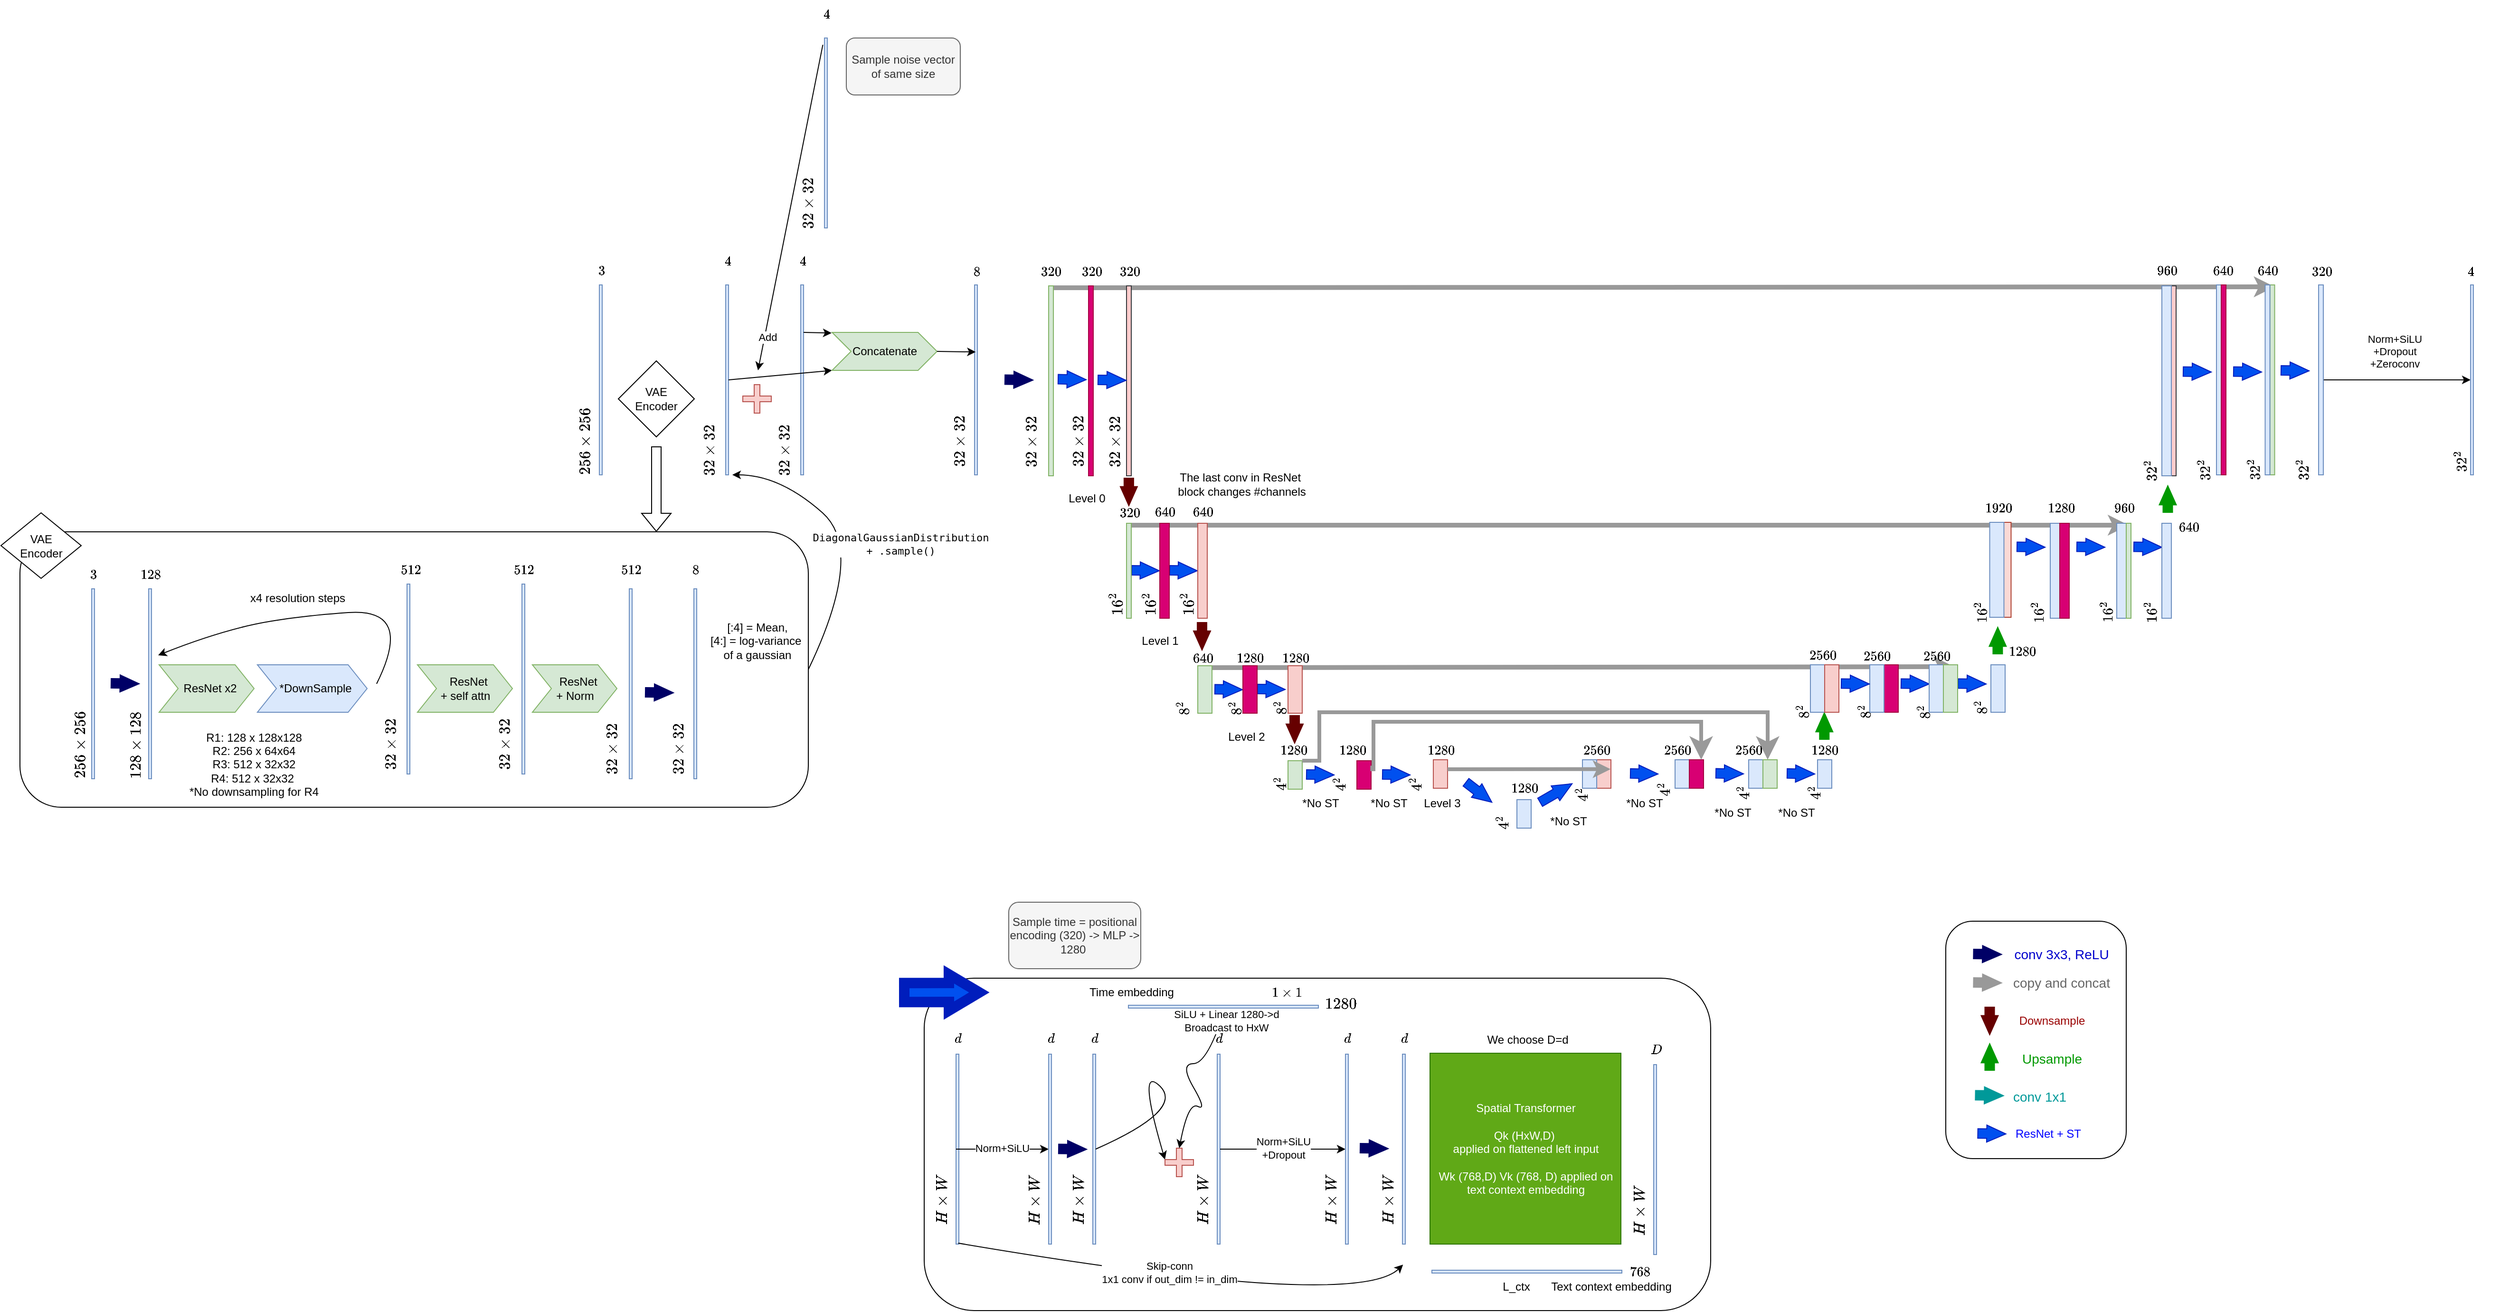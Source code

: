 <mxfile version="28.0.6">
  <diagram name="Page-1" id="Zg2J0i8kcsBhqcDElQuv">
    <mxGraphModel dx="864" dy="455" grid="1" gridSize="10" guides="1" tooltips="1" connect="1" arrows="1" fold="1" page="1" pageScale="1" pageWidth="850" pageHeight="1100" math="1" shadow="0">
      <root>
        <mxCell id="0" />
        <mxCell id="1" parent="0" />
        <mxCell id="mFYE1-h2MJAMsI_2LWZ7-22" value="" style="endArrow=classic;html=1;rounded=0;fillColor=#999999;strokeColor=#999999;endWidth=7;entryX=0.75;entryY=0;entryDx=0;entryDy=0;strokeWidth=5;exitX=0.75;exitY=0;exitDx=0;exitDy=0;" parent="1" edge="1">
          <mxGeometry width="50" height="50" relative="1" as="geometry">
            <mxPoint x="1671.25" y="713" as="sourcePoint" />
            <mxPoint x="2456.25" y="712" as="targetPoint" />
          </mxGeometry>
        </mxCell>
        <mxCell id="mFYE1-h2MJAMsI_2LWZ7-11" value="" style="endArrow=classic;html=1;rounded=0;fillColor=#999999;strokeColor=#999999;endWidth=7;entryX=1;entryY=0;entryDx=0;entryDy=0;exitX=0.5;exitY=0;exitDx=0;exitDy=0;strokeWidth=5;" parent="1" edge="1">
          <mxGeometry width="50" height="50" relative="1" as="geometry">
            <mxPoint x="1505.5" y="313" as="sourcePoint" />
            <mxPoint x="2793.75" y="312" as="targetPoint" />
          </mxGeometry>
        </mxCell>
        <mxCell id="o8Wh6DQ-djE733tk-adF-6" value="" style="endArrow=classic;html=1;rounded=0;fillColor=#999999;strokeColor=#999999;endWidth=7;strokeWidth=5;entryX=0.5;entryY=0;entryDx=0;entryDy=0;exitX=0;exitY=0;exitDx=0;exitDy=0;" edge="1" parent="1">
          <mxGeometry width="50" height="50" relative="1" as="geometry">
            <mxPoint x="1585" y="563.0" as="sourcePoint" />
            <mxPoint x="2640" y="563" as="targetPoint" />
          </mxGeometry>
        </mxCell>
        <mxCell id="mFYE1-h2MJAMsI_2LWZ7-295" value="" style="rounded=1;whiteSpace=wrap;html=1;" parent="1" vertex="1">
          <mxGeometry x="1372" y="1040" width="828" height="350" as="geometry" />
        </mxCell>
        <mxCell id="mFYE1-h2MJAMsI_2LWZ7-168" value="" style="rounded=1;whiteSpace=wrap;html=1;" parent="1" vertex="1">
          <mxGeometry x="420" y="570" width="830" height="290" as="geometry" />
        </mxCell>
        <mxCell id="mFYE1-h2MJAMsI_2LWZ7-1" value="&lt;font style=&quot;font-size: 14px;&quot;&gt;$$32 \times 32$$&lt;/font&gt;" style="text;html=1;align=center;verticalAlign=middle;resizable=0;points=[];autosize=1;strokeColor=none;fillColor=none;rotation=-90;" parent="1" vertex="1">
          <mxGeometry x="1344.5" y="461" width="130" height="30" as="geometry" />
        </mxCell>
        <mxCell id="mFYE1-h2MJAMsI_2LWZ7-2" value="$$8$$" style="text;html=1;align=center;verticalAlign=middle;resizable=0;points=[];autosize=1;strokeColor=none;fillColor=none;rotation=0;" parent="1" vertex="1">
          <mxGeometry x="1396.5" y="281" width="60" height="30" as="geometry" />
        </mxCell>
        <mxCell id="mFYE1-h2MJAMsI_2LWZ7-4" value="" style="shape=flexArrow;endArrow=classic;html=1;rounded=0;fillColor=#0050ef;strokeColor=#001DBC;endWidth=7;endSize=6.38;entryX=0;entryY=0.5;entryDx=0;entryDy=0;" parent="1" edge="1">
          <mxGeometry width="50" height="50" relative="1" as="geometry">
            <mxPoint x="1590" y="610.5" as="sourcePoint" />
            <mxPoint x="1620" y="611" as="targetPoint" />
          </mxGeometry>
        </mxCell>
        <mxCell id="mFYE1-h2MJAMsI_2LWZ7-5" value="" style="shape=flexArrow;endArrow=classic;html=1;rounded=0;fillColor=#0050ef;strokeColor=#001DBC;endWidth=7;endSize=6.38;entryX=0;entryY=0.5;entryDx=0;entryDy=0;" parent="1" edge="1">
          <mxGeometry width="50" height="50" relative="1" as="geometry">
            <mxPoint x="1677.5" y="735.75" as="sourcePoint" />
            <mxPoint x="1707.5" y="736.25" as="targetPoint" />
          </mxGeometry>
        </mxCell>
        <mxCell id="mFYE1-h2MJAMsI_2LWZ7-6" value="" style="shape=flexArrow;endArrow=classic;html=1;rounded=0;fillColor=#660000;strokeColor=#660000;endWidth=7;endSize=6.38;" parent="1" edge="1">
          <mxGeometry width="50" height="50" relative="1" as="geometry">
            <mxPoint x="1587.44" y="513" as="sourcePoint" />
            <mxPoint x="1587.44" y="543" as="targetPoint" />
          </mxGeometry>
        </mxCell>
        <mxCell id="mFYE1-h2MJAMsI_2LWZ7-7" value="" style="shape=flexArrow;endArrow=classic;html=1;rounded=0;fillColor=#660000;strokeColor=#660000;endWidth=7;endSize=6.38;" parent="1" edge="1">
          <mxGeometry width="50" height="50" relative="1" as="geometry">
            <mxPoint x="1664.5" y="665" as="sourcePoint" />
            <mxPoint x="1664.5" y="695" as="targetPoint" />
          </mxGeometry>
        </mxCell>
        <mxCell id="mFYE1-h2MJAMsI_2LWZ7-8" value="" style="shape=flexArrow;endArrow=classic;html=1;rounded=0;fillColor=#660000;strokeColor=#660000;endWidth=7;endSize=6.38;" parent="1" edge="1">
          <mxGeometry width="50" height="50" relative="1" as="geometry">
            <mxPoint x="1762" y="763" as="sourcePoint" />
            <mxPoint x="1762" y="793" as="targetPoint" />
          </mxGeometry>
        </mxCell>
        <mxCell id="mFYE1-h2MJAMsI_2LWZ7-10" value="" style="shape=flexArrow;endArrow=classic;html=1;rounded=0;fillColor=#000066;strokeColor=#000066;endWidth=7;endSize=6.38;entryX=0;entryY=0.5;entryDx=0;entryDy=0;" parent="1" edge="1">
          <mxGeometry width="50" height="50" relative="1" as="geometry">
            <mxPoint x="1980" y="894.75" as="sourcePoint" />
            <mxPoint x="1980" y="894.75" as="targetPoint" />
          </mxGeometry>
        </mxCell>
        <mxCell id="mFYE1-h2MJAMsI_2LWZ7-12" value="$$320$$" style="text;html=1;align=center;verticalAlign=middle;resizable=0;points=[];autosize=1;strokeColor=none;fillColor=none;rotation=0;" parent="1" vertex="1">
          <mxGeometry x="1552.5" y="281" width="70" height="30" as="geometry" />
        </mxCell>
        <mxCell id="mFYE1-h2MJAMsI_2LWZ7-13" value="$$640$$" style="text;html=1;align=center;verticalAlign=middle;resizable=0;points=[];autosize=1;strokeColor=none;fillColor=none;rotation=0;" parent="1" vertex="1">
          <mxGeometry x="1590" y="534" width="70" height="30" as="geometry" />
        </mxCell>
        <mxCell id="mFYE1-h2MJAMsI_2LWZ7-14" value="&lt;div style=&quot;font-size: 14px;&quot;&gt;$$16^2$$&lt;/div&gt;" style="text;html=1;align=center;verticalAlign=middle;resizable=0;points=[];autosize=1;strokeColor=none;fillColor=none;rotation=-90;" parent="1" vertex="1">
          <mxGeometry x="1535" y="631" width="80" height="30" as="geometry" />
        </mxCell>
        <mxCell id="mFYE1-h2MJAMsI_2LWZ7-15" value="&lt;div style=&quot;font-size: 13px;&quot;&gt;$$8^2$$&lt;/div&gt;" style="text;html=1;align=center;verticalAlign=middle;resizable=0;points=[];autosize=1;strokeColor=none;fillColor=none;rotation=-90;" parent="1" vertex="1">
          <mxGeometry x="1610" y="741" width="70" height="30" as="geometry" />
        </mxCell>
        <mxCell id="mFYE1-h2MJAMsI_2LWZ7-16" value="$$1280$$" style="text;html=1;align=center;verticalAlign=middle;resizable=0;points=[];autosize=1;strokeColor=none;fillColor=none;rotation=0;" parent="1" vertex="1">
          <mxGeometry x="1675" y="688" width="80" height="30" as="geometry" />
        </mxCell>
        <mxCell id="mFYE1-h2MJAMsI_2LWZ7-17" value="&lt;div style=&quot;font-size: 13px;&quot;&gt;$$4^2$$&lt;/div&gt;" style="text;html=1;align=center;verticalAlign=middle;resizable=0;points=[];autosize=1;strokeColor=none;fillColor=none;rotation=-90;" parent="1" vertex="1">
          <mxGeometry x="1712.5" y="821" width="70" height="30" as="geometry" />
        </mxCell>
        <mxCell id="mFYE1-h2MJAMsI_2LWZ7-18" value="$$1280$$" style="text;html=1;align=center;verticalAlign=middle;resizable=0;points=[];autosize=1;strokeColor=none;fillColor=none;rotation=0;" parent="1" vertex="1">
          <mxGeometry x="1875.5" y="785" width="80" height="30" as="geometry" />
        </mxCell>
        <mxCell id="mFYE1-h2MJAMsI_2LWZ7-24" value="$$640$$" style="text;html=1;align=center;verticalAlign=middle;resizable=0;points=[];autosize=1;strokeColor=none;fillColor=none;rotation=0;" parent="1" vertex="1">
          <mxGeometry x="1630" y="534" width="70" height="30" as="geometry" />
        </mxCell>
        <mxCell id="mFYE1-h2MJAMsI_2LWZ7-25" value="" style="rounded=0;whiteSpace=wrap;html=1;fillColor=#dae8fc;strokeColor=#6c8ebf;" parent="1" vertex="1">
          <mxGeometry x="1425" y="310" width="3" height="200" as="geometry" />
        </mxCell>
        <mxCell id="mFYE1-h2MJAMsI_2LWZ7-28" value="" style="rounded=0;whiteSpace=wrap;html=1;fillColor=#d80073;strokeColor=#A50040;fontColor=#ffffff;" parent="1" vertex="1">
          <mxGeometry x="1545" y="311" width="5" height="200" as="geometry" />
        </mxCell>
        <mxCell id="mFYE1-h2MJAMsI_2LWZ7-31" value="" style="shape=flexArrow;endArrow=classic;html=1;rounded=0;fillColor=#0050ef;strokeColor=#001DBC;endWidth=7;endSize=6.38;entryX=0;entryY=0.5;entryDx=0;entryDy=0;" parent="1" edge="1">
          <mxGeometry width="50" height="50" relative="1" as="geometry">
            <mxPoint x="1630" y="610.5" as="sourcePoint" />
            <mxPoint x="1660" y="611" as="targetPoint" />
          </mxGeometry>
        </mxCell>
        <mxCell id="mFYE1-h2MJAMsI_2LWZ7-32" value="" style="rounded=0;whiteSpace=wrap;html=1;fillColor=#d80073;strokeColor=#A50040;fontColor=#ffffff;" parent="1" vertex="1">
          <mxGeometry x="1620" y="561" width="10" height="100" as="geometry" />
        </mxCell>
        <mxCell id="mFYE1-h2MJAMsI_2LWZ7-33" value="&lt;div style=&quot;font-size: 14px;&quot;&gt;$$16^2$$&lt;/div&gt;" style="text;html=1;align=center;verticalAlign=middle;resizable=0;points=[];autosize=1;strokeColor=none;fillColor=none;rotation=-90;" parent="1" vertex="1">
          <mxGeometry x="1570" y="631" width="80" height="30" as="geometry" />
        </mxCell>
        <mxCell id="mFYE1-h2MJAMsI_2LWZ7-35" value="&lt;div style=&quot;font-size: 14px;&quot;&gt;$$16^2$$&lt;/div&gt;" style="text;html=1;align=center;verticalAlign=middle;resizable=0;points=[];autosize=1;strokeColor=none;fillColor=none;rotation=-90;" parent="1" vertex="1">
          <mxGeometry x="1610" y="631" width="80" height="30" as="geometry" />
        </mxCell>
        <mxCell id="mFYE1-h2MJAMsI_2LWZ7-36" value="" style="shape=flexArrow;endArrow=classic;html=1;rounded=0;fillColor=#0050ef;strokeColor=#001DBC;endWidth=7;endSize=6.38;entryX=0;entryY=0.5;entryDx=0;entryDy=0;" parent="1" edge="1">
          <mxGeometry width="50" height="50" relative="1" as="geometry">
            <mxPoint x="1722.5" y="735.5" as="sourcePoint" />
            <mxPoint x="1752.5" y="736" as="targetPoint" />
          </mxGeometry>
        </mxCell>
        <mxCell id="mFYE1-h2MJAMsI_2LWZ7-37" value="" style="rounded=0;whiteSpace=wrap;html=1;fillColor=#d80073;strokeColor=#A50040;fontColor=#ffffff;" parent="1" vertex="1">
          <mxGeometry x="1707.5" y="711" width="15" height="50" as="geometry" />
        </mxCell>
        <mxCell id="mFYE1-h2MJAMsI_2LWZ7-38" value="$$1280$$" style="text;html=1;align=center;verticalAlign=middle;resizable=0;points=[];autosize=1;strokeColor=none;fillColor=none;rotation=0;" parent="1" vertex="1">
          <mxGeometry x="1722.5" y="688" width="80" height="30" as="geometry" />
        </mxCell>
        <mxCell id="mFYE1-h2MJAMsI_2LWZ7-39" value="&lt;div style=&quot;font-size: 13px;&quot;&gt;$$8^2$$&lt;/div&gt;" style="text;html=1;align=center;verticalAlign=middle;resizable=0;points=[];autosize=1;strokeColor=none;fillColor=none;rotation=-90;" parent="1" vertex="1">
          <mxGeometry x="1665" y="741" width="70" height="30" as="geometry" />
        </mxCell>
        <mxCell id="mFYE1-h2MJAMsI_2LWZ7-40" value="" style="rounded=0;whiteSpace=wrap;html=1;fillColor=#d5e8d4;strokeColor=#82b366;" parent="1" vertex="1">
          <mxGeometry x="1585" y="561" width="5" height="100" as="geometry" />
        </mxCell>
        <mxCell id="mFYE1-h2MJAMsI_2LWZ7-42" value="&lt;div style=&quot;font-size: 13px;&quot;&gt;$$8^2$$&lt;/div&gt;" style="text;html=1;align=center;verticalAlign=middle;resizable=0;points=[];autosize=1;strokeColor=none;fillColor=none;rotation=-90;" parent="1" vertex="1">
          <mxGeometry x="1712.5" y="741" width="70" height="30" as="geometry" />
        </mxCell>
        <mxCell id="mFYE1-h2MJAMsI_2LWZ7-43" value="" style="rounded=0;whiteSpace=wrap;html=1;fillColor=#f8cecc;strokeColor=#b85450;" parent="1" vertex="1">
          <mxGeometry x="1755" y="711" width="15" height="50" as="geometry" />
        </mxCell>
        <mxCell id="mFYE1-h2MJAMsI_2LWZ7-44" value="$$320$$" style="text;html=1;align=center;verticalAlign=middle;resizable=0;points=[];autosize=1;strokeColor=none;fillColor=none;rotation=0;" parent="1" vertex="1">
          <mxGeometry x="1512.5" y="281" width="70" height="30" as="geometry" />
        </mxCell>
        <mxCell id="mFYE1-h2MJAMsI_2LWZ7-45" value="" style="rounded=0;whiteSpace=wrap;html=1;fillColor=#d5e8d4;strokeColor=#82b366;" parent="1" vertex="1">
          <mxGeometry x="1755" y="811" width="15" height="30" as="geometry" />
        </mxCell>
        <mxCell id="mFYE1-h2MJAMsI_2LWZ7-47" value="" style="shape=flexArrow;endArrow=classic;html=1;rounded=0;fillColor=#0050ef;strokeColor=#001DBC;endWidth=7;endSize=6.38;entryX=0;entryY=0.5;entryDx=0;entryDy=0;" parent="1" edge="1">
          <mxGeometry width="50" height="50" relative="1" as="geometry">
            <mxPoint x="1774" y="825.5" as="sourcePoint" />
            <mxPoint x="1804" y="826" as="targetPoint" />
          </mxGeometry>
        </mxCell>
        <mxCell id="mFYE1-h2MJAMsI_2LWZ7-48" value="" style="shape=flexArrow;endArrow=classic;html=1;rounded=0;fillColor=#0050ef;strokeColor=#001DBC;endWidth=7;endSize=6.38;entryX=0;entryY=0.5;entryDx=0;entryDy=0;" parent="1" edge="1">
          <mxGeometry width="50" height="50" relative="1" as="geometry">
            <mxPoint x="1854" y="825.5" as="sourcePoint" />
            <mxPoint x="1884" y="826" as="targetPoint" />
          </mxGeometry>
        </mxCell>
        <mxCell id="mFYE1-h2MJAMsI_2LWZ7-49" value="$$1280$$" style="text;html=1;align=center;verticalAlign=middle;resizable=0;points=[];autosize=1;strokeColor=none;fillColor=none;rotation=0;" parent="1" vertex="1">
          <mxGeometry x="1782.5" y="785" width="80" height="30" as="geometry" />
        </mxCell>
        <mxCell id="mFYE1-h2MJAMsI_2LWZ7-52" value="" style="shape=flexArrow;endArrow=classic;html=1;rounded=0;fillColor=#000066;strokeColor=#000066;endWidth=7;endSize=6.38;entryX=0;entryY=0.5;entryDx=0;entryDy=0;" parent="1" edge="1">
          <mxGeometry width="50" height="50" relative="1" as="geometry">
            <mxPoint x="2070" y="892.88" as="sourcePoint" />
            <mxPoint x="2070" y="892.88" as="targetPoint" />
          </mxGeometry>
        </mxCell>
        <mxCell id="mFYE1-h2MJAMsI_2LWZ7-69" value="&lt;div style=&quot;font-size: 13px;&quot;&gt;$$4^2$$&lt;/div&gt;" style="text;html=1;align=center;verticalAlign=middle;resizable=0;points=[];autosize=1;strokeColor=none;fillColor=none;rotation=-90;" parent="1" vertex="1">
          <mxGeometry x="1775" y="821" width="70" height="30" as="geometry" />
        </mxCell>
        <mxCell id="mFYE1-h2MJAMsI_2LWZ7-70" value="&lt;div style=&quot;font-size: 13px;&quot;&gt;$$4^2$$&lt;/div&gt;" style="text;html=1;align=center;verticalAlign=middle;resizable=0;points=[];autosize=1;strokeColor=none;fillColor=none;rotation=-90;" parent="1" vertex="1">
          <mxGeometry x="1855" y="821" width="70" height="30" as="geometry" />
        </mxCell>
        <mxCell id="mFYE1-h2MJAMsI_2LWZ7-73" value="" style="rounded=0;whiteSpace=wrap;html=1;fillColor=#f8cecc;strokeColor=#b85450;" parent="1" vertex="1">
          <mxGeometry x="1660" y="561" width="10" height="100" as="geometry" />
        </mxCell>
        <mxCell id="mFYE1-h2MJAMsI_2LWZ7-76" value="" style="shape=flexArrow;endArrow=classic;html=1;rounded=0;fillColor=#0050ef;strokeColor=#001DBC;endWidth=7;endSize=6.38;entryX=0;entryY=0.5;entryDx=0;entryDy=0;" parent="1" edge="1">
          <mxGeometry width="50" height="50" relative="1" as="geometry">
            <mxPoint x="2400" y="729.71" as="sourcePoint" />
            <mxPoint x="2430.5" y="730.21" as="targetPoint" />
          </mxGeometry>
        </mxCell>
        <mxCell id="mFYE1-h2MJAMsI_2LWZ7-79" value="" style="shape=flexArrow;endArrow=classic;html=1;rounded=0;fillColor=#0050ef;strokeColor=#001DBC;endWidth=7;endSize=6.38;entryX=0;entryY=0.5;entryDx=0;entryDy=0;" parent="1" edge="1">
          <mxGeometry width="50" height="50" relative="1" as="geometry">
            <mxPoint x="2460" y="729.75" as="sourcePoint" />
            <mxPoint x="2490.5" y="730.25" as="targetPoint" />
          </mxGeometry>
        </mxCell>
        <mxCell id="mFYE1-h2MJAMsI_2LWZ7-101" value="" style="rounded=0;whiteSpace=wrap;html=1;fillColor=#ffcccc;strokeColor=#36393d;" parent="1" vertex="1">
          <mxGeometry x="1585" y="311" width="5" height="200" as="geometry" />
        </mxCell>
        <mxCell id="mFYE1-h2MJAMsI_2LWZ7-115" value="" style="shape=flexArrow;endArrow=classic;html=1;rounded=0;fillColor=#000066;strokeColor=#000066;endWidth=7;endSize=6.38;entryX=0;entryY=0.5;entryDx=0;entryDy=0;" parent="1" edge="1">
          <mxGeometry width="50" height="50" relative="1" as="geometry">
            <mxPoint x="2476.25" y="1014.5" as="sourcePoint" />
            <mxPoint x="2506.75" y="1015" as="targetPoint" />
          </mxGeometry>
        </mxCell>
        <mxCell id="mFYE1-h2MJAMsI_2LWZ7-116" value="" style="shape=flexArrow;endArrow=classic;html=1;rounded=0;fillColor=#999999;strokeColor=#999999;endWidth=7;endSize=6.38;entryX=0;entryY=0.5;entryDx=0;entryDy=0;" parent="1" edge="1">
          <mxGeometry width="50" height="50" relative="1" as="geometry">
            <mxPoint x="2476.25" y="1044.5" as="sourcePoint" />
            <mxPoint x="2506.75" y="1045" as="targetPoint" />
          </mxGeometry>
        </mxCell>
        <mxCell id="mFYE1-h2MJAMsI_2LWZ7-117" value="" style="shape=flexArrow;endArrow=classic;html=1;rounded=0;fillColor=#660000;strokeColor=#660000;endWidth=7;endSize=6.38;" parent="1" edge="1">
          <mxGeometry width="50" height="50" relative="1" as="geometry">
            <mxPoint x="2493.75" y="1070" as="sourcePoint" />
            <mxPoint x="2493.75" y="1100" as="targetPoint" />
          </mxGeometry>
        </mxCell>
        <mxCell id="mFYE1-h2MJAMsI_2LWZ7-118" value="" style="shape=flexArrow;endArrow=classic;html=1;rounded=0;fillColor=#009900;strokeColor=#009900;endWidth=7;endSize=6.38;" parent="1" edge="1">
          <mxGeometry width="50" height="50" relative="1" as="geometry">
            <mxPoint x="2493.75" y="1137.5" as="sourcePoint" />
            <mxPoint x="2493.75" y="1108.5" as="targetPoint" />
          </mxGeometry>
        </mxCell>
        <mxCell id="mFYE1-h2MJAMsI_2LWZ7-119" value="" style="shape=flexArrow;endArrow=classic;html=1;rounded=0;fillColor=#009999;strokeColor=#009999;endWidth=7;endSize=6.38;entryX=0;entryY=0.5;entryDx=0;entryDy=0;" parent="1" edge="1">
          <mxGeometry width="50" height="50" relative="1" as="geometry">
            <mxPoint x="2478.25" y="1163.25" as="sourcePoint" />
            <mxPoint x="2508.75" y="1163.75" as="targetPoint" />
          </mxGeometry>
        </mxCell>
        <mxCell id="mFYE1-h2MJAMsI_2LWZ7-121" value="&lt;font color=&quot;#0000cc&quot; style=&quot;font-size: 14px;&quot;&gt;conv 3x3, ReLU&lt;/font&gt;" style="text;html=1;align=center;verticalAlign=middle;resizable=0;points=[];autosize=1;strokeColor=none;fillColor=none;" parent="1" vertex="1">
          <mxGeometry x="2508.75" y="1000" width="120" height="30" as="geometry" />
        </mxCell>
        <mxCell id="mFYE1-h2MJAMsI_2LWZ7-122" value="&lt;font style=&quot;font-size: 14px;&quot; color=&quot;#666666&quot;&gt;copy and concat&lt;br&gt;&lt;/font&gt;" style="text;html=1;align=center;verticalAlign=middle;resizable=0;points=[];autosize=1;strokeColor=none;fillColor=none;" parent="1" vertex="1">
          <mxGeometry x="2503.75" y="1030" width="130" height="30" as="geometry" />
        </mxCell>
        <mxCell id="mFYE1-h2MJAMsI_2LWZ7-123" value="&lt;font color=&quot;#990000&quot;&gt;Downsample&lt;/font&gt;" style="text;html=1;align=center;verticalAlign=middle;resizable=0;points=[];autosize=1;strokeColor=none;fillColor=none;" parent="1" vertex="1">
          <mxGeometry x="2513.75" y="1070" width="90" height="30" as="geometry" />
        </mxCell>
        <mxCell id="mFYE1-h2MJAMsI_2LWZ7-124" value="&lt;font color=&quot;#009900&quot; style=&quot;font-size: 14px;&quot;&gt;Upsample&lt;/font&gt;&lt;font color=&quot;#009900&quot; style=&quot;font-size: 14px;&quot;&gt;&lt;br&gt;&lt;/font&gt;" style="text;html=1;align=center;verticalAlign=middle;resizable=0;points=[];autosize=1;strokeColor=none;fillColor=none;" parent="1" vertex="1">
          <mxGeometry x="2513.75" y="1110" width="90" height="30" as="geometry" />
        </mxCell>
        <mxCell id="mFYE1-h2MJAMsI_2LWZ7-125" value="&lt;font color=&quot;#009999&quot; style=&quot;font-size: 14px;&quot;&gt;conv 1x1&lt;br&gt;&lt;/font&gt;" style="text;html=1;align=center;verticalAlign=middle;resizable=0;points=[];autosize=1;strokeColor=none;fillColor=none;" parent="1" vertex="1">
          <mxGeometry x="2506.25" y="1150" width="80" height="30" as="geometry" />
        </mxCell>
        <mxCell id="mFYE1-h2MJAMsI_2LWZ7-126" value="" style="rounded=1;whiteSpace=wrap;html=1;fillColor=none;" parent="1" vertex="1">
          <mxGeometry x="2447.5" y="980" width="190" height="250" as="geometry" />
        </mxCell>
        <mxCell id="mFYE1-h2MJAMsI_2LWZ7-128" value="" style="rounded=0;whiteSpace=wrap;html=1;fillColor=#dae8fc;strokeColor=#6c8ebf;" parent="1" vertex="1">
          <mxGeometry x="1030" y="310" width="3" height="200" as="geometry" />
        </mxCell>
        <mxCell id="mFYE1-h2MJAMsI_2LWZ7-129" value="&lt;font style=&quot;font-size: 14px;&quot;&gt;$$256 \times 256$$&lt;/font&gt;" style="text;html=1;align=center;verticalAlign=middle;resizable=0;points=[];autosize=1;strokeColor=none;fillColor=none;rotation=-90;" parent="1" vertex="1">
          <mxGeometry x="940" y="460" width="150" height="30" as="geometry" />
        </mxCell>
        <mxCell id="mFYE1-h2MJAMsI_2LWZ7-132" value="&lt;div&gt;VAE&lt;/div&gt;&lt;div&gt;Encoder&lt;/div&gt;" style="rhombus;whiteSpace=wrap;html=1;" parent="1" vertex="1">
          <mxGeometry x="1050" y="390" width="80" height="80" as="geometry" />
        </mxCell>
        <mxCell id="mFYE1-h2MJAMsI_2LWZ7-135" value="" style="rounded=0;whiteSpace=wrap;html=1;fillColor=#dae8fc;strokeColor=#6c8ebf;" parent="1" vertex="1">
          <mxGeometry x="1163" y="310" width="3" height="200" as="geometry" />
        </mxCell>
        <mxCell id="mFYE1-h2MJAMsI_2LWZ7-136" value="&lt;font style=&quot;font-size: 14px;&quot;&gt;$$32 \times 32$$&lt;/font&gt;" style="text;html=1;align=center;verticalAlign=middle;resizable=0;points=[];autosize=1;strokeColor=none;fillColor=none;rotation=-90;" parent="1" vertex="1">
          <mxGeometry x="1081" y="470" width="130" height="30" as="geometry" />
        </mxCell>
        <mxCell id="mFYE1-h2MJAMsI_2LWZ7-145" value="&lt;font style=&quot;font-size: 14px;&quot;&gt;$$256 \times 256$$&lt;/font&gt;" style="text;html=1;align=center;verticalAlign=middle;resizable=0;points=[];autosize=1;strokeColor=none;fillColor=none;rotation=-90;" parent="1" vertex="1">
          <mxGeometry x="408.5" y="780" width="150" height="30" as="geometry" />
        </mxCell>
        <mxCell id="mFYE1-h2MJAMsI_2LWZ7-148" value="" style="rounded=0;whiteSpace=wrap;html=1;fillColor=#dae8fc;strokeColor=#6c8ebf;" parent="1" vertex="1">
          <mxGeometry x="495.5" y="630" width="3" height="200" as="geometry" />
        </mxCell>
        <mxCell id="mFYE1-h2MJAMsI_2LWZ7-149" value="" style="rounded=0;whiteSpace=wrap;html=1;fillColor=#dae8fc;strokeColor=#6c8ebf;" parent="1" vertex="1">
          <mxGeometry x="827.5" y="625" width="3" height="200" as="geometry" />
        </mxCell>
        <mxCell id="mFYE1-h2MJAMsI_2LWZ7-152" value="$$3$$" style="text;html=1;align=center;verticalAlign=middle;resizable=0;points=[];autosize=1;strokeColor=none;fillColor=none;rotation=0;" parent="1" vertex="1">
          <mxGeometry x="1001.5" y="280" width="60" height="30" as="geometry" />
        </mxCell>
        <mxCell id="mFYE1-h2MJAMsI_2LWZ7-153" value="$$4$$" style="text;html=1;align=center;verticalAlign=middle;resizable=0;points=[];autosize=1;strokeColor=none;fillColor=none;rotation=0;" parent="1" vertex="1">
          <mxGeometry x="1134.5" y="270" width="60" height="30" as="geometry" />
        </mxCell>
        <mxCell id="mFYE1-h2MJAMsI_2LWZ7-154" value="$$3$$" style="text;html=1;align=center;verticalAlign=middle;resizable=0;points=[];autosize=1;strokeColor=none;fillColor=none;rotation=0;" parent="1" vertex="1">
          <mxGeometry x="467" y="600" width="60" height="30" as="geometry" />
        </mxCell>
        <mxCell id="mFYE1-h2MJAMsI_2LWZ7-155" value="" style="shape=flexArrow;endArrow=classic;html=1;rounded=0;fillColor=#000066;strokeColor=#000066;endWidth=7;endSize=6.38;entryX=0;entryY=0.5;entryDx=0;entryDy=0;" parent="1" edge="1">
          <mxGeometry width="50" height="50" relative="1" as="geometry">
            <mxPoint x="515.5" y="729.5" as="sourcePoint" />
            <mxPoint x="546" y="730" as="targetPoint" />
          </mxGeometry>
        </mxCell>
        <mxCell id="mFYE1-h2MJAMsI_2LWZ7-156" value="" style="rounded=0;whiteSpace=wrap;html=1;fillColor=#dae8fc;strokeColor=#6c8ebf;" parent="1" vertex="1">
          <mxGeometry x="555.5" y="630" width="3" height="200" as="geometry" />
        </mxCell>
        <mxCell id="mFYE1-h2MJAMsI_2LWZ7-157" value="$$128$$" style="text;html=1;align=center;verticalAlign=middle;resizable=0;points=[];autosize=1;strokeColor=none;fillColor=none;rotation=0;" parent="1" vertex="1">
          <mxGeometry x="522" y="600" width="70" height="30" as="geometry" />
        </mxCell>
        <mxCell id="mFYE1-h2MJAMsI_2LWZ7-158" value="&lt;font style=&quot;font-size: 14px;&quot;&gt;$$128 \times 128$$&lt;/font&gt;" style="text;html=1;align=center;verticalAlign=middle;resizable=0;points=[];autosize=1;strokeColor=none;fillColor=none;rotation=-90;" parent="1" vertex="1">
          <mxGeometry x="467" y="780" width="150" height="30" as="geometry" />
        </mxCell>
        <mxCell id="mFYE1-h2MJAMsI_2LWZ7-161" value="&lt;div&gt;&amp;nbsp; ResNet x2&lt;/div&gt;" style="shape=step;perimeter=stepPerimeter;whiteSpace=wrap;html=1;fixedSize=1;fillColor=#d5e8d4;strokeColor=#82b366;" parent="1" vertex="1">
          <mxGeometry x="566.5" y="710" width="100" height="50" as="geometry" />
        </mxCell>
        <mxCell id="mFYE1-h2MJAMsI_2LWZ7-163" value="&amp;nbsp; *DownSample" style="shape=step;perimeter=stepPerimeter;whiteSpace=wrap;html=1;fixedSize=1;fillColor=#dae8fc;strokeColor=#6c8ebf;" parent="1" vertex="1">
          <mxGeometry x="670" y="710" width="115.5" height="50" as="geometry" />
        </mxCell>
        <mxCell id="mFYE1-h2MJAMsI_2LWZ7-164" value="" style="curved=1;endArrow=classic;html=1;rounded=0;" parent="1" edge="1">
          <mxGeometry width="50" height="50" relative="1" as="geometry">
            <mxPoint x="795.5" y="730" as="sourcePoint" />
            <mxPoint x="565.5" y="700" as="targetPoint" />
            <Array as="points">
              <mxPoint x="835.5" y="650" />
              <mxPoint x="695.5" y="660" />
              <mxPoint x="615.5" y="680" />
            </Array>
          </mxGeometry>
        </mxCell>
        <mxCell id="mFYE1-h2MJAMsI_2LWZ7-165" value="x4 resolution steps" style="text;html=1;align=center;verticalAlign=middle;resizable=0;points=[];autosize=1;strokeColor=none;fillColor=none;" parent="1" vertex="1">
          <mxGeometry x="652" y="625" width="120" height="30" as="geometry" />
        </mxCell>
        <mxCell id="mFYE1-h2MJAMsI_2LWZ7-166" value="&lt;div&gt;R1: 128 x 128x128&lt;/div&gt;&lt;div&gt;R2: 256 x 64x64&lt;/div&gt;&lt;div&gt;R3: 512 x 32x32&lt;/div&gt;&lt;div&gt;R4: 512 x 32x32&amp;nbsp;&lt;/div&gt;&lt;div&gt;*No downsampling for R4&lt;/div&gt;" style="text;html=1;align=center;verticalAlign=middle;resizable=0;points=[];autosize=1;strokeColor=none;fillColor=none;" parent="1" vertex="1">
          <mxGeometry x="585.5" y="770" width="160" height="90" as="geometry" />
        </mxCell>
        <mxCell id="mFYE1-h2MJAMsI_2LWZ7-167" value="" style="shape=flexArrow;endArrow=classic;html=1;rounded=0;" parent="1" edge="1">
          <mxGeometry width="50" height="50" relative="1" as="geometry">
            <mxPoint x="1090" y="480" as="sourcePoint" />
            <mxPoint x="1090" y="570" as="targetPoint" />
          </mxGeometry>
        </mxCell>
        <mxCell id="mFYE1-h2MJAMsI_2LWZ7-169" value="&lt;font style=&quot;font-size: 14px;&quot;&gt;$$32 \times 32$$&lt;/font&gt;" style="text;html=1;align=center;verticalAlign=middle;resizable=0;points=[];autosize=1;strokeColor=none;fillColor=none;rotation=-90;" parent="1" vertex="1">
          <mxGeometry x="745.5" y="780" width="130" height="30" as="geometry" />
        </mxCell>
        <mxCell id="mFYE1-h2MJAMsI_2LWZ7-170" value="$$512$$" style="text;html=1;align=center;verticalAlign=middle;resizable=0;points=[];autosize=1;strokeColor=none;fillColor=none;rotation=0;" parent="1" vertex="1">
          <mxGeometry x="795.5" y="595" width="70" height="30" as="geometry" />
        </mxCell>
        <mxCell id="mFYE1-h2MJAMsI_2LWZ7-171" value="&lt;div&gt;&amp;nbsp; ResNet&lt;/div&gt;&lt;div&gt;+ self attn&lt;/div&gt;" style="shape=step;perimeter=stepPerimeter;whiteSpace=wrap;html=1;fixedSize=1;fillColor=#d5e8d4;strokeColor=#82b366;" parent="1" vertex="1">
          <mxGeometry x="838.5" y="710" width="100" height="50" as="geometry" />
        </mxCell>
        <mxCell id="mFYE1-h2MJAMsI_2LWZ7-172" style="edgeStyle=orthogonalEdgeStyle;rounded=0;orthogonalLoop=1;jettySize=auto;html=1;exitX=0.5;exitY=1;exitDx=0;exitDy=0;" parent="1" source="mFYE1-h2MJAMsI_2LWZ7-171" target="mFYE1-h2MJAMsI_2LWZ7-171" edge="1">
          <mxGeometry relative="1" as="geometry" />
        </mxCell>
        <mxCell id="mFYE1-h2MJAMsI_2LWZ7-173" value="" style="rounded=0;whiteSpace=wrap;html=1;fillColor=#dae8fc;strokeColor=#6c8ebf;" parent="1" vertex="1">
          <mxGeometry x="948.5" y="625" width="3" height="200" as="geometry" />
        </mxCell>
        <mxCell id="mFYE1-h2MJAMsI_2LWZ7-174" value="&lt;font style=&quot;font-size: 14px;&quot;&gt;$$32 \times 32$$&lt;/font&gt;" style="text;html=1;align=center;verticalAlign=middle;resizable=0;points=[];autosize=1;strokeColor=none;fillColor=none;rotation=-90;" parent="1" vertex="1">
          <mxGeometry x="865.5" y="780" width="130" height="30" as="geometry" />
        </mxCell>
        <mxCell id="mFYE1-h2MJAMsI_2LWZ7-175" value="$$512$$" style="text;html=1;align=center;verticalAlign=middle;resizable=0;points=[];autosize=1;strokeColor=none;fillColor=none;rotation=0;" parent="1" vertex="1">
          <mxGeometry x="915" y="595" width="70" height="30" as="geometry" />
        </mxCell>
        <mxCell id="mFYE1-h2MJAMsI_2LWZ7-177" value="&lt;div&gt;&amp;nbsp; ResNet&lt;/div&gt;&lt;div&gt;+ Norm&lt;/div&gt;" style="shape=step;perimeter=stepPerimeter;whiteSpace=wrap;html=1;fixedSize=1;fillColor=#d5e8d4;strokeColor=#82b366;" parent="1" vertex="1">
          <mxGeometry x="959.5" y="710" width="89" height="50" as="geometry" />
        </mxCell>
        <mxCell id="mFYE1-h2MJAMsI_2LWZ7-180" value="" style="rounded=0;whiteSpace=wrap;html=1;fillColor=#dae8fc;strokeColor=#6c8ebf;" parent="1" vertex="1">
          <mxGeometry x="1061.5" y="630" width="3" height="200" as="geometry" />
        </mxCell>
        <mxCell id="mFYE1-h2MJAMsI_2LWZ7-181" value="&lt;font style=&quot;font-size: 14px;&quot;&gt;$$32 \times 32$$&lt;/font&gt;" style="text;html=1;align=center;verticalAlign=middle;resizable=0;points=[];autosize=1;strokeColor=none;fillColor=none;rotation=-90;" parent="1" vertex="1">
          <mxGeometry x="978.5" y="785" width="130" height="30" as="geometry" />
        </mxCell>
        <mxCell id="mFYE1-h2MJAMsI_2LWZ7-182" value="$$512$$" style="text;html=1;align=center;verticalAlign=middle;resizable=0;points=[];autosize=1;strokeColor=none;fillColor=none;rotation=0;" parent="1" vertex="1">
          <mxGeometry x="1028" y="595" width="70" height="30" as="geometry" />
        </mxCell>
        <mxCell id="mFYE1-h2MJAMsI_2LWZ7-187" value="" style="shape=flexArrow;endArrow=classic;html=1;rounded=0;fillColor=#000066;strokeColor=#000066;endWidth=7;endSize=6.38;entryX=0;entryY=0.5;entryDx=0;entryDy=0;" parent="1" edge="1">
          <mxGeometry width="50" height="50" relative="1" as="geometry">
            <mxPoint x="1078" y="739" as="sourcePoint" />
            <mxPoint x="1108.5" y="739.5" as="targetPoint" />
          </mxGeometry>
        </mxCell>
        <mxCell id="mFYE1-h2MJAMsI_2LWZ7-188" value="" style="rounded=0;whiteSpace=wrap;html=1;fillColor=#dae8fc;strokeColor=#6c8ebf;" parent="1" vertex="1">
          <mxGeometry x="1129.5" y="630" width="3" height="200" as="geometry" />
        </mxCell>
        <mxCell id="mFYE1-h2MJAMsI_2LWZ7-189" value="&lt;font style=&quot;font-size: 14px;&quot;&gt;$$32 \times 32$$&lt;/font&gt;" style="text;html=1;align=center;verticalAlign=middle;resizable=0;points=[];autosize=1;strokeColor=none;fillColor=none;rotation=-90;" parent="1" vertex="1">
          <mxGeometry x="1048.5" y="785" width="130" height="30" as="geometry" />
        </mxCell>
        <mxCell id="mFYE1-h2MJAMsI_2LWZ7-190" value="$$8$$" style="text;html=1;align=center;verticalAlign=middle;resizable=0;points=[];autosize=1;strokeColor=none;fillColor=none;rotation=0;" parent="1" vertex="1">
          <mxGeometry x="1101" y="595" width="60" height="30" as="geometry" />
        </mxCell>
        <mxCell id="mFYE1-h2MJAMsI_2LWZ7-201" value="" style="curved=1;endArrow=classic;html=1;rounded=0;exitX=1;exitY=0.5;exitDx=0;exitDy=0;" parent="1" source="mFYE1-h2MJAMsI_2LWZ7-168" edge="1">
          <mxGeometry width="50" height="50" relative="1" as="geometry">
            <mxPoint x="1400" y="560" as="sourcePoint" />
            <mxPoint x="1170" y="510" as="targetPoint" />
            <Array as="points">
              <mxPoint x="1310" y="590" />
              <mxPoint x="1220" y="510" />
            </Array>
          </mxGeometry>
        </mxCell>
        <mxCell id="mFYE1-h2MJAMsI_2LWZ7-230" value="&lt;div&gt;&lt;code data-end=&quot;392&quot; data-start=&quot;362&quot;&gt;DiagonalGaussianDistribution&lt;/code&gt;&lt;/div&gt;&lt;div&gt;&lt;code data-end=&quot;392&quot; data-start=&quot;362&quot;&gt;+ .sample()&lt;/code&gt;&lt;/div&gt;" style="edgeLabel;html=1;align=center;verticalAlign=middle;resizable=0;points=[];" parent="mFYE1-h2MJAMsI_2LWZ7-201" vertex="1" connectable="0">
          <mxGeometry x="-0.202" y="21" relative="1" as="geometry">
            <mxPoint x="62" y="-12" as="offset" />
          </mxGeometry>
        </mxCell>
        <mxCell id="mFYE1-h2MJAMsI_2LWZ7-203" value="" style="rounded=0;whiteSpace=wrap;html=1;fillColor=#dae8fc;strokeColor=#6c8ebf;" parent="1" vertex="1">
          <mxGeometry x="1267" y="50" width="3" height="200" as="geometry" />
        </mxCell>
        <mxCell id="mFYE1-h2MJAMsI_2LWZ7-204" value="&lt;font style=&quot;font-size: 14px;&quot;&gt;$$32 \times 32$$&lt;/font&gt;" style="text;html=1;align=center;verticalAlign=middle;resizable=0;points=[];autosize=1;strokeColor=none;fillColor=none;rotation=-90;" parent="1" vertex="1">
          <mxGeometry x="1185" y="210" width="130" height="30" as="geometry" />
        </mxCell>
        <mxCell id="mFYE1-h2MJAMsI_2LWZ7-205" value="$$4$$" style="text;html=1;align=center;verticalAlign=middle;resizable=0;points=[];autosize=1;strokeColor=none;fillColor=none;rotation=0;" parent="1" vertex="1">
          <mxGeometry x="1238.5" y="10" width="60" height="30" as="geometry" />
        </mxCell>
        <mxCell id="mFYE1-h2MJAMsI_2LWZ7-206" value="Sample noise vector of same size" style="rounded=1;whiteSpace=wrap;html=1;fillColor=#f5f5f5;fontColor=#333333;strokeColor=#666666;" parent="1" vertex="1">
          <mxGeometry x="1290" y="50" width="120" height="60" as="geometry" />
        </mxCell>
        <mxCell id="mFYE1-h2MJAMsI_2LWZ7-214" value="" style="shape=cross;whiteSpace=wrap;html=1;fillColor=#f8cecc;strokeColor=#b85450;" parent="1" vertex="1">
          <mxGeometry x="1181" y="415" width="30" height="30" as="geometry" />
        </mxCell>
        <mxCell id="mFYE1-h2MJAMsI_2LWZ7-217" value="" style="rounded=0;whiteSpace=wrap;html=1;fillColor=#dae8fc;strokeColor=#6c8ebf;" parent="1" vertex="1">
          <mxGeometry x="1242" y="310" width="3" height="200" as="geometry" />
        </mxCell>
        <mxCell id="mFYE1-h2MJAMsI_2LWZ7-218" value="&lt;font style=&quot;font-size: 14px;&quot;&gt;$$32 \times 32$$&lt;/font&gt;" style="text;html=1;align=center;verticalAlign=middle;resizable=0;points=[];autosize=1;strokeColor=none;fillColor=none;rotation=-90;" parent="1" vertex="1">
          <mxGeometry x="1160" y="470" width="130" height="30" as="geometry" />
        </mxCell>
        <mxCell id="mFYE1-h2MJAMsI_2LWZ7-219" value="$$4$$" style="text;html=1;align=center;verticalAlign=middle;resizable=0;points=[];autosize=1;strokeColor=none;fillColor=none;rotation=0;" parent="1" vertex="1">
          <mxGeometry x="1213.5" y="270" width="60" height="30" as="geometry" />
        </mxCell>
        <mxCell id="mFYE1-h2MJAMsI_2LWZ7-223" value="" style="endArrow=classic;html=1;rounded=0;exitX=-0.575;exitY=0.036;exitDx=0;exitDy=0;exitPerimeter=0;" parent="1" source="mFYE1-h2MJAMsI_2LWZ7-203" edge="1">
          <mxGeometry width="50" height="50" relative="1" as="geometry">
            <mxPoint x="1250" y="60" as="sourcePoint" />
            <mxPoint x="1197" y="400" as="targetPoint" />
          </mxGeometry>
        </mxCell>
        <mxCell id="mFYE1-h2MJAMsI_2LWZ7-232" value="Add" style="edgeLabel;html=1;align=center;verticalAlign=middle;resizable=0;points=[];" parent="mFYE1-h2MJAMsI_2LWZ7-223" vertex="1" connectable="0">
          <mxGeometry x="0.791" y="3" relative="1" as="geometry">
            <mxPoint as="offset" />
          </mxGeometry>
        </mxCell>
        <mxCell id="mFYE1-h2MJAMsI_2LWZ7-225" value="" style="endArrow=classic;html=1;rounded=0;exitX=1;exitY=0.5;exitDx=0;exitDy=0;entryX=0;entryY=1;entryDx=0;entryDy=0;entryPerimeter=0;" parent="1" source="mFYE1-h2MJAMsI_2LWZ7-135" target="mFYE1-h2MJAMsI_2LWZ7-229" edge="1">
          <mxGeometry width="50" height="50" relative="1" as="geometry">
            <mxPoint x="1430" y="560" as="sourcePoint" />
            <mxPoint x="1330" y="410" as="targetPoint" />
          </mxGeometry>
        </mxCell>
        <mxCell id="mFYE1-h2MJAMsI_2LWZ7-226" value="" style="endArrow=classic;html=1;rounded=0;entryX=-0.005;entryY=0.017;entryDx=0;entryDy=0;entryPerimeter=0;exitX=1;exitY=0.25;exitDx=0;exitDy=0;" parent="1" source="mFYE1-h2MJAMsI_2LWZ7-217" target="mFYE1-h2MJAMsI_2LWZ7-229" edge="1">
          <mxGeometry width="50" height="50" relative="1" as="geometry">
            <mxPoint x="1300" y="360" as="sourcePoint" />
            <mxPoint x="1315.67" y="370.2" as="targetPoint" />
          </mxGeometry>
        </mxCell>
        <mxCell id="mFYE1-h2MJAMsI_2LWZ7-229" value="Concatenate" style="shape=step;perimeter=stepPerimeter;whiteSpace=wrap;html=1;fixedSize=1;fillColor=#d5e8d4;strokeColor=#82b366;" parent="1" vertex="1">
          <mxGeometry x="1275" y="360" width="110.5" height="40" as="geometry" />
        </mxCell>
        <mxCell id="mFYE1-h2MJAMsI_2LWZ7-235" value="&lt;div&gt;Sample time = positional encoding (320) -&amp;gt; MLP -&amp;gt; 1280&amp;nbsp;&lt;/div&gt;" style="rounded=1;whiteSpace=wrap;html=1;fillColor=#f5f5f5;fontColor=#333333;strokeColor=#666666;" parent="1" vertex="1">
          <mxGeometry x="1461" y="960" width="139" height="70" as="geometry" />
        </mxCell>
        <mxCell id="mFYE1-h2MJAMsI_2LWZ7-238" value="ResNet + ST" style="text;html=1;align=center;verticalAlign=middle;resizable=0;points=[];autosize=1;fontColor=#0000FF;" parent="1" vertex="1">
          <mxGeometry x="2510" y="1189" width="90" height="30" as="geometry" />
        </mxCell>
        <mxCell id="mFYE1-h2MJAMsI_2LWZ7-239" value="" style="shape=flexArrow;endArrow=classic;html=1;rounded=0;fillColor=#0050ef;strokeColor=#001DBC;endWidth=7;endSize=6.38;entryX=0;entryY=0.5;entryDx=0;entryDy=0;" parent="1" edge="1">
          <mxGeometry width="50" height="50" relative="1" as="geometry">
            <mxPoint x="2480.75" y="1203.5" as="sourcePoint" />
            <mxPoint x="2511.25" y="1204" as="targetPoint" />
          </mxGeometry>
        </mxCell>
        <mxCell id="mFYE1-h2MJAMsI_2LWZ7-242" value="" style="shape=flexArrow;endArrow=classic;html=1;rounded=0;fillColor=#0050ef;strokeColor=#001DBC;endWidth=7;endSize=7;entryX=0;entryY=0.5;entryDx=0;entryDy=0;fontSize=15;strokeWidth=11;startSize=13;" parent="1" edge="1">
          <mxGeometry width="50" height="50" relative="1" as="geometry">
            <mxPoint x="1345.5" y="1055.12" as="sourcePoint" />
            <mxPoint x="1435.5" y="1055" as="targetPoint" />
          </mxGeometry>
        </mxCell>
        <mxCell id="mFYE1-h2MJAMsI_2LWZ7-243" value="&lt;font style=&quot;font-size: 14px;&quot;&gt;$$H \times W$$&lt;/font&gt;" style="text;html=1;align=center;verticalAlign=middle;resizable=0;points=[];autosize=1;strokeColor=none;fillColor=none;rotation=-90;" parent="1" vertex="1">
          <mxGeometry x="1330.5" y="1259" width="120" height="30" as="geometry" />
        </mxCell>
        <mxCell id="mFYE1-h2MJAMsI_2LWZ7-244" value="$$d$$" style="text;html=1;align=center;verticalAlign=middle;resizable=0;points=[];autosize=1;strokeColor=none;fillColor=none;rotation=0;" parent="1" vertex="1">
          <mxGeometry x="1377" y="1089" width="60" height="30" as="geometry" />
        </mxCell>
        <mxCell id="mFYE1-h2MJAMsI_2LWZ7-245" value="" style="rounded=0;whiteSpace=wrap;html=1;fillColor=#dae8fc;strokeColor=#6c8ebf;" parent="1" vertex="1">
          <mxGeometry x="1405.5" y="1120" width="3" height="200" as="geometry" />
        </mxCell>
        <mxCell id="mFYE1-h2MJAMsI_2LWZ7-247" value="" style="endArrow=classic;html=1;rounded=0;exitX=0;exitY=0.5;exitDx=0;exitDy=0;entryX=0;entryY=0.5;entryDx=0;entryDy=0;" parent="1" source="mFYE1-h2MJAMsI_2LWZ7-245" target="mFYE1-h2MJAMsI_2LWZ7-251" edge="1">
          <mxGeometry width="50" height="50" relative="1" as="geometry">
            <mxPoint x="1437" y="1229" as="sourcePoint" />
            <mxPoint x="1475.5" y="1219" as="targetPoint" />
          </mxGeometry>
        </mxCell>
        <mxCell id="mFYE1-h2MJAMsI_2LWZ7-253" value="Norm+SiLU" style="edgeLabel;html=1;align=center;verticalAlign=middle;resizable=0;points=[];" parent="mFYE1-h2MJAMsI_2LWZ7-247" vertex="1" connectable="0">
          <mxGeometry x="-0.001" y="1" relative="1" as="geometry">
            <mxPoint as="offset" />
          </mxGeometry>
        </mxCell>
        <mxCell id="mFYE1-h2MJAMsI_2LWZ7-249" value="&lt;font style=&quot;font-size: 14px;&quot;&gt;$$H \times W$$&lt;/font&gt;" style="text;html=1;align=center;verticalAlign=middle;resizable=0;points=[];autosize=1;strokeColor=none;fillColor=none;rotation=-90;" parent="1" vertex="1">
          <mxGeometry x="1428" y="1259" width="120" height="30" as="geometry" />
        </mxCell>
        <mxCell id="mFYE1-h2MJAMsI_2LWZ7-250" value="$$d$$" style="text;html=1;align=center;verticalAlign=middle;resizable=0;points=[];autosize=1;strokeColor=none;fillColor=none;rotation=0;" parent="1" vertex="1">
          <mxGeometry x="1474.5" y="1089" width="60" height="30" as="geometry" />
        </mxCell>
        <mxCell id="mFYE1-h2MJAMsI_2LWZ7-251" value="" style="rounded=0;whiteSpace=wrap;html=1;fillColor=#dae8fc;strokeColor=#6c8ebf;" parent="1" vertex="1">
          <mxGeometry x="1503" y="1120" width="3" height="200" as="geometry" />
        </mxCell>
        <mxCell id="mFYE1-h2MJAMsI_2LWZ7-254" value="" style="shape=flexArrow;endArrow=classic;html=1;rounded=0;fillColor=#000066;strokeColor=#000066;endWidth=7;endSize=6.38;entryX=0;entryY=0.5;entryDx=0;entryDy=0;" parent="1" edge="1">
          <mxGeometry width="50" height="50" relative="1" as="geometry">
            <mxPoint x="1513" y="1219.7" as="sourcePoint" />
            <mxPoint x="1543.5" y="1220.2" as="targetPoint" />
          </mxGeometry>
        </mxCell>
        <mxCell id="mFYE1-h2MJAMsI_2LWZ7-255" value="&lt;font style=&quot;font-size: 14px;&quot;&gt;$$H \times W$$&lt;/font&gt;" style="text;html=1;align=center;verticalAlign=middle;resizable=0;points=[];autosize=1;strokeColor=none;fillColor=none;rotation=-90;" parent="1" vertex="1">
          <mxGeometry x="1474.5" y="1259" width="120" height="30" as="geometry" />
        </mxCell>
        <mxCell id="mFYE1-h2MJAMsI_2LWZ7-256" value="$$d$$" style="text;html=1;align=center;verticalAlign=middle;resizable=0;points=[];autosize=1;strokeColor=none;fillColor=none;rotation=0;" parent="1" vertex="1">
          <mxGeometry x="1521" y="1089" width="60" height="30" as="geometry" />
        </mxCell>
        <mxCell id="mFYE1-h2MJAMsI_2LWZ7-257" value="" style="rounded=0;whiteSpace=wrap;html=1;fillColor=#dae8fc;strokeColor=#6c8ebf;" parent="1" vertex="1">
          <mxGeometry x="1549.5" y="1120" width="3" height="200" as="geometry" />
        </mxCell>
        <mxCell id="mFYE1-h2MJAMsI_2LWZ7-258" value="" style="rounded=0;whiteSpace=wrap;html=1;fillColor=#dae8fc;strokeColor=#6c8ebf;rotation=90;" parent="1" vertex="1">
          <mxGeometry x="1685.5" y="970" width="3" height="200" as="geometry" />
        </mxCell>
        <mxCell id="mFYE1-h2MJAMsI_2LWZ7-259" value="$$1 \times 1$$" style="text;html=1;align=center;verticalAlign=middle;resizable=0;points=[];autosize=1;strokeColor=none;fillColor=none;rotation=0;" parent="1" vertex="1">
          <mxGeometry x="1702.5" y="1040" width="100" height="30" as="geometry" />
        </mxCell>
        <mxCell id="mFYE1-h2MJAMsI_2LWZ7-260" value="&lt;div&gt;&lt;font style=&quot;font-size: 14px;&quot;&gt;$$1280$$&amp;nbsp;&lt;/font&gt;&lt;/div&gt;" style="text;html=1;align=center;verticalAlign=middle;resizable=0;points=[];autosize=1;strokeColor=none;fillColor=none;rotation=0;" parent="1" vertex="1">
          <mxGeometry x="1765" y="1060" width="90" height="30" as="geometry" />
        </mxCell>
        <mxCell id="mFYE1-h2MJAMsI_2LWZ7-263" value="" style="shape=cross;whiteSpace=wrap;html=1;fillColor=#f8cecc;strokeColor=#b85450;" parent="1" vertex="1">
          <mxGeometry x="1625.5" y="1219" width="30" height="30" as="geometry" />
        </mxCell>
        <mxCell id="mFYE1-h2MJAMsI_2LWZ7-264" value="" style="curved=1;endArrow=classic;html=1;rounded=0;exitX=1;exitY=0.5;exitDx=0;exitDy=0;entryX=0;entryY=0;entryDx=0;entryDy=12;entryPerimeter=0;" parent="1" source="mFYE1-h2MJAMsI_2LWZ7-257" target="mFYE1-h2MJAMsI_2LWZ7-263" edge="1">
          <mxGeometry width="50" height="50" relative="1" as="geometry">
            <mxPoint x="1595.5" y="1179" as="sourcePoint" />
            <mxPoint x="1645.5" y="1129" as="targetPoint" />
            <Array as="points">
              <mxPoint x="1645.5" y="1179" />
              <mxPoint x="1595.5" y="1129" />
            </Array>
          </mxGeometry>
        </mxCell>
        <mxCell id="mFYE1-h2MJAMsI_2LWZ7-265" value="" style="curved=1;endArrow=classic;html=1;rounded=0;exitX=0.422;exitY=1.1;exitDx=0;exitDy=0;entryX=0.5;entryY=0;entryDx=0;entryDy=0;entryPerimeter=0;exitPerimeter=0;" parent="1" target="mFYE1-h2MJAMsI_2LWZ7-263" edge="1">
          <mxGeometry width="50" height="50" relative="1" as="geometry">
            <mxPoint x="1688.48" y="1073" as="sourcePoint" />
            <mxPoint x="1778.5" y="1281" as="targetPoint" />
            <Array as="points">
              <mxPoint x="1670" y="1130" />
              <mxPoint x="1641" y="1130" />
              <mxPoint x="1670" y="1180" />
              <mxPoint x="1650" y="1170" />
            </Array>
          </mxGeometry>
        </mxCell>
        <mxCell id="o8Wh6DQ-djE733tk-adF-1" value="&lt;div&gt;SiLU + Linear 1280-&amp;gt;d&lt;/div&gt;&lt;div&gt;Broadcast to HxW&lt;/div&gt;" style="edgeLabel;html=1;align=center;verticalAlign=middle;resizable=0;points=[];" vertex="1" connectable="0" parent="mFYE1-h2MJAMsI_2LWZ7-265">
          <mxGeometry x="-0.662" relative="1" as="geometry">
            <mxPoint x="13" y="-23" as="offset" />
          </mxGeometry>
        </mxCell>
        <mxCell id="mFYE1-h2MJAMsI_2LWZ7-268" value="&lt;font style=&quot;font-size: 14px;&quot;&gt;$$H \times W$$&lt;/font&gt;" style="text;html=1;align=center;verticalAlign=middle;resizable=0;points=[];autosize=1;strokeColor=none;fillColor=none;rotation=-90;" parent="1" vertex="1">
          <mxGeometry x="1605.5" y="1259" width="120" height="30" as="geometry" />
        </mxCell>
        <mxCell id="mFYE1-h2MJAMsI_2LWZ7-269" value="$$d$$" style="text;html=1;align=center;verticalAlign=middle;resizable=0;points=[];autosize=1;strokeColor=none;fillColor=none;rotation=0;" parent="1" vertex="1">
          <mxGeometry x="1652" y="1089" width="60" height="30" as="geometry" />
        </mxCell>
        <mxCell id="mFYE1-h2MJAMsI_2LWZ7-270" value="" style="rounded=0;whiteSpace=wrap;html=1;fillColor=#dae8fc;strokeColor=#6c8ebf;" parent="1" vertex="1">
          <mxGeometry x="1680.5" y="1120" width="3" height="200" as="geometry" />
        </mxCell>
        <mxCell id="mFYE1-h2MJAMsI_2LWZ7-271" value="" style="endArrow=classic;html=1;rounded=0;exitX=1;exitY=0.5;exitDx=0;exitDy=0;entryX=0;entryY=0.5;entryDx=0;entryDy=0;" parent="1" source="mFYE1-h2MJAMsI_2LWZ7-270" target="mFYE1-h2MJAMsI_2LWZ7-277" edge="1">
          <mxGeometry width="50" height="50" relative="1" as="geometry">
            <mxPoint x="1712" y="1219.75" as="sourcePoint" />
            <mxPoint x="1810" y="1219.75" as="targetPoint" />
          </mxGeometry>
        </mxCell>
        <mxCell id="mFYE1-h2MJAMsI_2LWZ7-272" value="&lt;div&gt;Norm+SiLU&lt;/div&gt;&lt;div&gt;+Dropout&lt;/div&gt;" style="edgeLabel;html=1;align=center;verticalAlign=middle;resizable=0;points=[];" parent="mFYE1-h2MJAMsI_2LWZ7-271" vertex="1" connectable="0">
          <mxGeometry x="-0.001" y="1" relative="1" as="geometry">
            <mxPoint as="offset" />
          </mxGeometry>
        </mxCell>
        <mxCell id="mFYE1-h2MJAMsI_2LWZ7-275" value="&lt;font style=&quot;font-size: 14px;&quot;&gt;$$H \times W$$&lt;/font&gt;" style="text;html=1;align=center;verticalAlign=middle;resizable=0;points=[];autosize=1;strokeColor=none;fillColor=none;rotation=-90;" parent="1" vertex="1">
          <mxGeometry x="1740.5" y="1259" width="120" height="30" as="geometry" />
        </mxCell>
        <mxCell id="mFYE1-h2MJAMsI_2LWZ7-276" value="$$d$$" style="text;html=1;align=center;verticalAlign=middle;resizable=0;points=[];autosize=1;strokeColor=none;fillColor=none;rotation=0;" parent="1" vertex="1">
          <mxGeometry x="1787" y="1089" width="60" height="30" as="geometry" />
        </mxCell>
        <mxCell id="mFYE1-h2MJAMsI_2LWZ7-277" value="" style="rounded=0;whiteSpace=wrap;html=1;fillColor=#dae8fc;strokeColor=#6c8ebf;" parent="1" vertex="1">
          <mxGeometry x="1815.5" y="1120" width="3" height="200" as="geometry" />
        </mxCell>
        <mxCell id="mFYE1-h2MJAMsI_2LWZ7-280" value="" style="shape=flexArrow;endArrow=classic;html=1;rounded=0;fillColor=#000066;strokeColor=#000066;endWidth=7;endSize=6.38;entryX=0;entryY=0.5;entryDx=0;entryDy=0;" parent="1" edge="1">
          <mxGeometry width="50" height="50" relative="1" as="geometry">
            <mxPoint x="1830.5" y="1219" as="sourcePoint" />
            <mxPoint x="1861" y="1219.5" as="targetPoint" />
          </mxGeometry>
        </mxCell>
        <mxCell id="mFYE1-h2MJAMsI_2LWZ7-284" value="&lt;font style=&quot;font-size: 14px;&quot;&gt;$$H \times W$$&lt;/font&gt;" style="text;html=1;align=center;verticalAlign=middle;resizable=0;points=[];autosize=1;strokeColor=none;fillColor=none;rotation=-90;" parent="1" vertex="1">
          <mxGeometry x="1800.5" y="1259" width="120" height="30" as="geometry" />
        </mxCell>
        <mxCell id="mFYE1-h2MJAMsI_2LWZ7-285" value="$$d$$" style="text;html=1;align=center;verticalAlign=middle;resizable=0;points=[];autosize=1;strokeColor=none;fillColor=none;rotation=0;" parent="1" vertex="1">
          <mxGeometry x="1847" y="1089" width="60" height="30" as="geometry" />
        </mxCell>
        <mxCell id="mFYE1-h2MJAMsI_2LWZ7-286" value="" style="rounded=0;whiteSpace=wrap;html=1;fillColor=#dae8fc;strokeColor=#6c8ebf;" parent="1" vertex="1">
          <mxGeometry x="1875.5" y="1120" width="3" height="200" as="geometry" />
        </mxCell>
        <mxCell id="mFYE1-h2MJAMsI_2LWZ7-287" value="" style="curved=1;endArrow=classic;html=1;rounded=0;entryX=0.111;entryY=0.998;entryDx=0;entryDy=0;entryPerimeter=0;exitX=0.125;exitY=1.078;exitDx=0;exitDy=0;exitPerimeter=0;" parent="1" source="mFYE1-h2MJAMsI_2LWZ7-243" edge="1">
          <mxGeometry width="50" height="50" relative="1" as="geometry">
            <mxPoint x="1408.504" y="1330.8" as="sourcePoint" />
            <mxPoint x="1876.11" y="1341.68" as="targetPoint" />
            <Array as="points">
              <mxPoint x="1826.17" y="1390" />
            </Array>
          </mxGeometry>
        </mxCell>
        <mxCell id="mFYE1-h2MJAMsI_2LWZ7-288" value="&lt;div&gt;Skip-conn&lt;/div&gt;&lt;div&gt;1x1 conv if out_dim != in_dim&lt;/div&gt;" style="edgeLabel;html=1;align=center;verticalAlign=middle;resizable=0;points=[];" parent="mFYE1-h2MJAMsI_2LWZ7-287" vertex="1" connectable="0">
          <mxGeometry x="0.313" y="8" relative="1" as="geometry">
            <mxPoint x="-99" y="-16" as="offset" />
          </mxGeometry>
        </mxCell>
        <mxCell id="mFYE1-h2MJAMsI_2LWZ7-289" value="" style="rounded=0;whiteSpace=wrap;html=1;fillColor=#dae8fc;strokeColor=#6c8ebf;rotation=90;" parent="1" vertex="1">
          <mxGeometry x="2005" y="1249" width="3" height="200" as="geometry" />
        </mxCell>
        <mxCell id="mFYE1-h2MJAMsI_2LWZ7-290" value="L_ctx" style="text;html=1;align=center;verticalAlign=middle;resizable=0;points=[];autosize=1;strokeColor=none;fillColor=none;rotation=0;" parent="1" vertex="1">
          <mxGeometry x="1970" y="1350" width="50" height="30" as="geometry" />
        </mxCell>
        <mxCell id="mFYE1-h2MJAMsI_2LWZ7-291" value="&lt;div&gt;Time embedding&lt;/div&gt;" style="text;html=1;align=center;verticalAlign=middle;resizable=0;points=[];autosize=1;strokeColor=none;fillColor=none;" parent="1" vertex="1">
          <mxGeometry x="1534.5" y="1040" width="110" height="30" as="geometry" />
        </mxCell>
        <mxCell id="mFYE1-h2MJAMsI_2LWZ7-293" value="&lt;div&gt;Text context embedding&lt;/div&gt;" style="text;html=1;align=center;verticalAlign=middle;resizable=0;points=[];autosize=1;strokeColor=none;fillColor=none;" parent="1" vertex="1">
          <mxGeometry x="2020" y="1350" width="150" height="30" as="geometry" />
        </mxCell>
        <mxCell id="mFYE1-h2MJAMsI_2LWZ7-296" value="&lt;div&gt;VAE&lt;/div&gt;&lt;div&gt;Encoder&lt;/div&gt;" style="rhombus;whiteSpace=wrap;html=1;" parent="1" vertex="1">
          <mxGeometry x="400" y="550" width="84.5" height="69" as="geometry" />
        </mxCell>
        <mxCell id="mFYE1-h2MJAMsI_2LWZ7-305" value="&lt;div&gt;Spatial Transformer&lt;/div&gt;&lt;div&gt;&lt;br&gt;&lt;/div&gt;&lt;div&gt;Qk (HxW,D)&amp;nbsp;&lt;/div&gt;&lt;div&gt;applied on flattened left input&lt;/div&gt;&lt;div&gt;&lt;br&gt;&lt;/div&gt;&lt;div&gt;Wk (768,D) Vk (768, D) applied on text context embedding&lt;/div&gt;" style="whiteSpace=wrap;html=1;aspect=fixed;fillColor=#60a917;fontColor=#ffffff;strokeColor=#2D7600;" parent="1" vertex="1">
          <mxGeometry x="1904.5" y="1119" width="201" height="201" as="geometry" />
        </mxCell>
        <mxCell id="mFYE1-h2MJAMsI_2LWZ7-306" value="$$768$$" style="text;html=1;align=center;verticalAlign=middle;resizable=0;points=[];autosize=1;strokeColor=none;fillColor=none;rotation=0;" parent="1" vertex="1">
          <mxGeometry x="2090" y="1334" width="70" height="30" as="geometry" />
        </mxCell>
        <mxCell id="mFYE1-h2MJAMsI_2LWZ7-307" value="&lt;font style=&quot;font-size: 14px;&quot;&gt;$$H \times W$$&lt;/font&gt;" style="text;html=1;align=center;verticalAlign=middle;resizable=0;points=[];autosize=1;strokeColor=none;fillColor=none;rotation=-90;" parent="1" vertex="1">
          <mxGeometry x="2065" y="1270" width="120" height="30" as="geometry" />
        </mxCell>
        <mxCell id="mFYE1-h2MJAMsI_2LWZ7-308" value="$$D$$" style="text;html=1;align=center;verticalAlign=middle;resizable=0;points=[];autosize=1;strokeColor=none;fillColor=none;rotation=0;" parent="1" vertex="1">
          <mxGeometry x="2111.5" y="1100" width="60" height="30" as="geometry" />
        </mxCell>
        <mxCell id="mFYE1-h2MJAMsI_2LWZ7-309" value="" style="rounded=0;whiteSpace=wrap;html=1;fillColor=#dae8fc;strokeColor=#6c8ebf;" parent="1" vertex="1">
          <mxGeometry x="2140" y="1131" width="3" height="200" as="geometry" />
        </mxCell>
        <mxCell id="mFYE1-h2MJAMsI_2LWZ7-310" value="We choose D=d" style="text;html=1;align=center;verticalAlign=middle;resizable=0;points=[];autosize=1;strokeColor=none;fillColor=none;" parent="1" vertex="1">
          <mxGeometry x="1951.5" y="1090" width="110" height="30" as="geometry" />
        </mxCell>
        <mxCell id="mFYE1-h2MJAMsI_2LWZ7-311" value="" style="shape=flexArrow;endArrow=classic;html=1;rounded=0;fillColor=#0050ef;strokeColor=#001DBC;endWidth=7;endSize=6.38;entryX=0;entryY=0.5;entryDx=0;entryDy=0;" parent="1" edge="1">
          <mxGeometry width="50" height="50" relative="1" as="geometry">
            <mxPoint x="1512.5" y="409.29" as="sourcePoint" />
            <mxPoint x="1543" y="409.79" as="targetPoint" />
          </mxGeometry>
        </mxCell>
        <mxCell id="mFYE1-h2MJAMsI_2LWZ7-312" value="&lt;font style=&quot;font-size: 14px;&quot;&gt;$$32 \times 32$$&lt;/font&gt;" style="text;html=1;align=center;verticalAlign=middle;resizable=0;points=[];autosize=1;strokeColor=none;fillColor=none;rotation=-90;" parent="1" vertex="1">
          <mxGeometry x="1469.5" y="461" width="130" height="30" as="geometry" />
        </mxCell>
        <mxCell id="mFYE1-h2MJAMsI_2LWZ7-313" value="" style="shape=flexArrow;endArrow=classic;html=1;rounded=0;fillColor=#0050ef;strokeColor=#001DBC;endWidth=7;endSize=6.38;entryX=0;entryY=0.5;entryDx=0;entryDy=0;" parent="1" edge="1">
          <mxGeometry width="50" height="50" relative="1" as="geometry">
            <mxPoint x="1554.5" y="410" as="sourcePoint" />
            <mxPoint x="1585" y="410.5" as="targetPoint" />
          </mxGeometry>
        </mxCell>
        <mxCell id="mFYE1-h2MJAMsI_2LWZ7-314" value="&lt;font style=&quot;font-size: 14px;&quot;&gt;$$32 \times 32$$&lt;/font&gt;" style="text;html=1;align=center;verticalAlign=middle;resizable=0;points=[];autosize=1;strokeColor=none;fillColor=none;rotation=-90;" parent="1" vertex="1">
          <mxGeometry x="1508" y="461" width="130" height="30" as="geometry" />
        </mxCell>
        <mxCell id="mFYE1-h2MJAMsI_2LWZ7-319" value="$$320$$" style="text;html=1;align=center;verticalAlign=middle;resizable=0;points=[];autosize=1;strokeColor=none;fillColor=none;rotation=0;" parent="1" vertex="1">
          <mxGeometry x="1552.5" y="535" width="70" height="30" as="geometry" />
        </mxCell>
        <mxCell id="mFYE1-h2MJAMsI_2LWZ7-320" value="&lt;div&gt;The last conv in ResNet&amp;nbsp;&lt;/div&gt;&lt;div&gt;block changes #channels&lt;/div&gt;" style="text;html=1;align=center;verticalAlign=middle;resizable=0;points=[];autosize=1;strokeColor=none;fillColor=none;" parent="1" vertex="1">
          <mxGeometry x="1625.5" y="500" width="160" height="40" as="geometry" />
        </mxCell>
        <mxCell id="mFYE1-h2MJAMsI_2LWZ7-322" value="$$640$$" style="text;html=1;align=center;verticalAlign=middle;resizable=0;points=[];autosize=1;strokeColor=none;fillColor=none;rotation=0;" parent="1" vertex="1">
          <mxGeometry x="1630" y="688" width="70" height="30" as="geometry" />
        </mxCell>
        <mxCell id="mFYE1-h2MJAMsI_2LWZ7-331" value="" style="shape=flexArrow;endArrow=classic;html=1;rounded=0;fillColor=#0050ef;strokeColor=#001DBC;endWidth=7;endSize=6.38;" parent="1" edge="1">
          <mxGeometry width="50" height="50" relative="1" as="geometry">
            <mxPoint x="1942" y="833.38" as="sourcePoint" />
            <mxPoint x="1970" y="855" as="targetPoint" />
          </mxGeometry>
        </mxCell>
        <mxCell id="mFYE1-h2MJAMsI_2LWZ7-334" value="&lt;div style=&quot;font-size: 13px;&quot;&gt;$$4^2$$&lt;/div&gt;" style="text;html=1;align=center;verticalAlign=middle;resizable=0;points=[];autosize=1;strokeColor=none;fillColor=none;rotation=-90;" parent="1" vertex="1">
          <mxGeometry x="1946.5" y="862" width="70" height="30" as="geometry" />
        </mxCell>
        <mxCell id="mFYE1-h2MJAMsI_2LWZ7-335" value="$$1280$$" style="text;html=1;align=center;verticalAlign=middle;resizable=0;points=[];autosize=1;strokeColor=none;fillColor=none;rotation=0;" parent="1" vertex="1">
          <mxGeometry x="1963.5" y="825" width="80" height="30" as="geometry" />
        </mxCell>
        <mxCell id="mFYE1-h2MJAMsI_2LWZ7-337" value="Level 0" style="text;html=1;align=center;verticalAlign=middle;resizable=0;points=[];autosize=1;strokeColor=none;fillColor=none;" parent="1" vertex="1">
          <mxGeometry x="1512.5" y="520" width="60" height="30" as="geometry" />
        </mxCell>
        <mxCell id="mFYE1-h2MJAMsI_2LWZ7-338" value="Level 1" style="text;html=1;align=center;verticalAlign=middle;resizable=0;points=[];autosize=1;strokeColor=none;fillColor=none;rotation=0;" parent="1" vertex="1">
          <mxGeometry x="1590" y="670" width="60" height="30" as="geometry" />
        </mxCell>
        <mxCell id="mFYE1-h2MJAMsI_2LWZ7-339" value="Level 2" style="text;html=1;align=center;verticalAlign=middle;resizable=0;points=[];autosize=1;strokeColor=none;fillColor=none;rotation=0;" parent="1" vertex="1">
          <mxGeometry x="1680.5" y="771" width="60" height="30" as="geometry" />
        </mxCell>
        <mxCell id="mFYE1-h2MJAMsI_2LWZ7-340" value="Level 3" style="text;html=1;align=center;verticalAlign=middle;resizable=0;points=[];autosize=1;strokeColor=none;fillColor=none;rotation=0;" parent="1" vertex="1">
          <mxGeometry x="1886.5" y="841" width="60" height="30" as="geometry" />
        </mxCell>
        <mxCell id="mFYE1-h2MJAMsI_2LWZ7-341" value="$$1280$$" style="text;html=1;align=center;verticalAlign=middle;resizable=0;points=[];autosize=1;strokeColor=none;fillColor=none;rotation=0;" parent="1" vertex="1">
          <mxGeometry x="1720.5" y="785" width="80" height="30" as="geometry" />
        </mxCell>
        <mxCell id="mFYE1-h2MJAMsI_2LWZ7-347" value="*No ST" style="text;html=1;align=center;verticalAlign=middle;resizable=0;points=[];autosize=1;strokeColor=none;fillColor=none;" parent="1" vertex="1">
          <mxGeometry x="1758.5" y="841" width="60" height="30" as="geometry" />
        </mxCell>
        <mxCell id="mFYE1-h2MJAMsI_2LWZ7-360" value="$$2560$$" style="text;html=1;align=center;verticalAlign=middle;resizable=0;points=[];autosize=1;strokeColor=none;fillColor=none;rotation=0;" parent="1" vertex="1">
          <mxGeometry x="2040" y="785" width="80" height="30" as="geometry" />
        </mxCell>
        <mxCell id="mFYE1-h2MJAMsI_2LWZ7-361" value="" style="shape=flexArrow;endArrow=classic;html=1;rounded=0;fillColor=#0050ef;strokeColor=#001DBC;endWidth=7;endSize=6.38;entryX=0;entryY=0.5;entryDx=0;entryDy=0;" parent="1" edge="1">
          <mxGeometry width="50" height="50" relative="1" as="geometry">
            <mxPoint x="2115" y="824.43" as="sourcePoint" />
            <mxPoint x="2145" y="824.93" as="targetPoint" />
          </mxGeometry>
        </mxCell>
        <mxCell id="mFYE1-h2MJAMsI_2LWZ7-364" value="&lt;div style=&quot;font-size: 13px;&quot;&gt;$$4^2$$&lt;/div&gt;" style="text;html=1;align=center;verticalAlign=middle;resizable=0;points=[];autosize=1;strokeColor=none;fillColor=none;rotation=-90;" parent="1" vertex="1">
          <mxGeometry x="2116.5" y="827" width="70" height="30" as="geometry" />
        </mxCell>
        <mxCell id="mFYE1-h2MJAMsI_2LWZ7-365" value="$$2560$$" style="text;html=1;align=center;verticalAlign=middle;resizable=0;points=[];autosize=1;strokeColor=none;fillColor=none;rotation=0;" parent="1" vertex="1">
          <mxGeometry x="2125" y="785" width="80" height="30" as="geometry" />
        </mxCell>
        <mxCell id="mFYE1-h2MJAMsI_2LWZ7-366" value="" style="rounded=0;whiteSpace=wrap;html=1;fillColor=#d80073;strokeColor=#A50040;fontColor=#ffffff;" parent="1" vertex="1">
          <mxGeometry x="1827.5" y="811" width="15" height="30" as="geometry" />
        </mxCell>
        <mxCell id="mFYE1-h2MJAMsI_2LWZ7-367" value="" style="rounded=0;whiteSpace=wrap;html=1;fillColor=#f8cecc;strokeColor=#b85450;" parent="1" vertex="1">
          <mxGeometry x="1908" y="810" width="15" height="30" as="geometry" />
        </mxCell>
        <mxCell id="mFYE1-h2MJAMsI_2LWZ7-368" value="" style="rounded=0;whiteSpace=wrap;html=1;fillColor=#dae8fc;strokeColor=#6c8ebf;" parent="1" vertex="1">
          <mxGeometry x="1996" y="852" width="15" height="30" as="geometry" />
        </mxCell>
        <mxCell id="mFYE1-h2MJAMsI_2LWZ7-372" value="" style="rounded=0;whiteSpace=wrap;html=1;fillColor=#f8cecc;strokeColor=#b85450;" parent="1" vertex="1">
          <mxGeometry x="2080" y="810" width="15" height="30" as="geometry" />
        </mxCell>
        <mxCell id="mFYE1-h2MJAMsI_2LWZ7-373" value="" style="rounded=0;whiteSpace=wrap;html=1;fillColor=#dae8fc;strokeColor=#6c8ebf;" parent="1" vertex="1">
          <mxGeometry x="2065" y="810" width="15" height="30" as="geometry" />
        </mxCell>
        <mxCell id="mFYE1-h2MJAMsI_2LWZ7-374" value="" style="rounded=0;whiteSpace=wrap;html=1;fillColor=#dae8fc;strokeColor=#6c8ebf;" parent="1" vertex="1">
          <mxGeometry x="2162.5" y="810" width="15" height="30" as="geometry" />
        </mxCell>
        <mxCell id="mFYE1-h2MJAMsI_2LWZ7-375" value="" style="rounded=0;whiteSpace=wrap;html=1;fillColor=#d80073;strokeColor=#A50040;fontColor=#ffffff;" parent="1" vertex="1">
          <mxGeometry x="2177.5" y="810" width="15" height="30" as="geometry" />
        </mxCell>
        <mxCell id="mFYE1-h2MJAMsI_2LWZ7-378" value="" style="endArrow=classic;html=1;rounded=0;fillColor=#999999;strokeColor=#999999;endWidth=32.128;edgeStyle=orthogonalEdgeStyle;elbow=vertical;strokeWidth=4;shadow=0;startSize=13;endSize=12;exitX=1.079;exitY=0.173;exitDx=0;exitDy=0;exitPerimeter=0;" parent="1" source="mFYE1-h2MJAMsI_2LWZ7-366" edge="1">
          <mxGeometry width="50" height="50" relative="1" as="geometry">
            <mxPoint x="1845" y="751" as="sourcePoint" />
            <mxPoint x="2190" y="810" as="targetPoint" />
            <Array as="points">
              <mxPoint x="1844" y="820" />
              <mxPoint x="1845" y="820" />
              <mxPoint x="1845" y="770" />
              <mxPoint x="2190" y="770" />
            </Array>
          </mxGeometry>
        </mxCell>
        <mxCell id="mFYE1-h2MJAMsI_2LWZ7-379" value="" style="shape=flexArrow;endArrow=classic;html=1;rounded=0;fillColor=#0050ef;strokeColor=#001DBC;endWidth=7;endSize=6.38;entryX=0;entryY=0.5;entryDx=0;entryDy=0;" parent="1" edge="1">
          <mxGeometry width="50" height="50" relative="1" as="geometry">
            <mxPoint x="2205" y="824.31" as="sourcePoint" />
            <mxPoint x="2235" y="824.81" as="targetPoint" />
          </mxGeometry>
        </mxCell>
        <mxCell id="mFYE1-h2MJAMsI_2LWZ7-380" value="" style="rounded=0;whiteSpace=wrap;html=1;fillColor=#dae8fc;strokeColor=#6c8ebf;" parent="1" vertex="1">
          <mxGeometry x="2240" y="810" width="15" height="30" as="geometry" />
        </mxCell>
        <mxCell id="mFYE1-h2MJAMsI_2LWZ7-381" value="" style="endArrow=classic;html=1;rounded=0;fillColor=#999999;strokeColor=#999999;endWidth=32.128;edgeStyle=orthogonalEdgeStyle;elbow=vertical;strokeWidth=4;shadow=0;startSize=13;endSize=12;exitX=1;exitY=0;exitDx=0;exitDy=0;" parent="1" source="mFYE1-h2MJAMsI_2LWZ7-45" target="mFYE1-h2MJAMsI_2LWZ7-383" edge="1">
          <mxGeometry width="50" height="50" relative="1" as="geometry">
            <mxPoint x="1788" y="810" as="sourcePoint" />
            <mxPoint x="2260" y="860" as="targetPoint" />
            <Array as="points">
              <mxPoint x="1788" y="811" />
              <mxPoint x="1788" y="760" />
              <mxPoint x="2260" y="760" />
            </Array>
          </mxGeometry>
        </mxCell>
        <mxCell id="mFYE1-h2MJAMsI_2LWZ7-383" value="" style="rounded=0;whiteSpace=wrap;html=1;fillColor=#d5e8d4;strokeColor=#82b366;" parent="1" vertex="1">
          <mxGeometry x="2255" y="810" width="15" height="30" as="geometry" />
        </mxCell>
        <mxCell id="mFYE1-h2MJAMsI_2LWZ7-386" value="" style="shape=flexArrow;endArrow=classic;html=1;rounded=0;fillColor=#0050ef;strokeColor=#001DBC;endWidth=7;endSize=6.38;entryX=0;entryY=0.5;entryDx=0;entryDy=0;" parent="1" edge="1">
          <mxGeometry width="50" height="50" relative="1" as="geometry">
            <mxPoint x="2280" y="824.43" as="sourcePoint" />
            <mxPoint x="2310" y="824.93" as="targetPoint" />
          </mxGeometry>
        </mxCell>
        <mxCell id="mFYE1-h2MJAMsI_2LWZ7-387" value="" style="rounded=0;whiteSpace=wrap;html=1;fillColor=#dae8fc;strokeColor=#6c8ebf;" parent="1" vertex="1">
          <mxGeometry x="2312.5" y="810" width="15" height="30" as="geometry" />
        </mxCell>
        <mxCell id="mFYE1-h2MJAMsI_2LWZ7-388" value="$$2560$$" style="text;html=1;align=center;verticalAlign=middle;resizable=0;points=[];autosize=1;strokeColor=none;fillColor=none;rotation=0;" parent="1" vertex="1">
          <mxGeometry x="2200" y="785" width="80" height="30" as="geometry" />
        </mxCell>
        <mxCell id="mFYE1-h2MJAMsI_2LWZ7-389" value="&lt;div style=&quot;font-size: 13px;&quot;&gt;$$4^2$$&lt;/div&gt;" style="text;html=1;align=center;verticalAlign=middle;resizable=0;points=[];autosize=1;strokeColor=none;fillColor=none;rotation=-90;" parent="1" vertex="1">
          <mxGeometry x="2200" y="830" width="70" height="30" as="geometry" />
        </mxCell>
        <mxCell id="mFYE1-h2MJAMsI_2LWZ7-390" value="&lt;div style=&quot;font-size: 13px;&quot;&gt;$$4^2$$&lt;/div&gt;" style="text;html=1;align=center;verticalAlign=middle;resizable=0;points=[];autosize=1;strokeColor=none;fillColor=none;rotation=-90;" parent="1" vertex="1">
          <mxGeometry x="2275" y="830" width="70" height="30" as="geometry" />
        </mxCell>
        <mxCell id="mFYE1-h2MJAMsI_2LWZ7-391" value="$$1280$$" style="text;html=1;align=center;verticalAlign=middle;resizable=0;points=[];autosize=1;strokeColor=none;fillColor=none;rotation=0;" parent="1" vertex="1">
          <mxGeometry x="2280" y="785" width="80" height="30" as="geometry" />
        </mxCell>
        <mxCell id="mFYE1-h2MJAMsI_2LWZ7-392" value="" style="shape=flexArrow;endArrow=classic;html=1;rounded=0;fillColor=#009900;strokeColor=#009900;endWidth=7;endSize=6.38;" parent="1" edge="1">
          <mxGeometry width="50" height="50" relative="1" as="geometry">
            <mxPoint x="2319.66" y="789" as="sourcePoint" />
            <mxPoint x="2319.66" y="760" as="targetPoint" />
          </mxGeometry>
        </mxCell>
        <mxCell id="mFYE1-h2MJAMsI_2LWZ7-395" value="$$2560$$" style="text;html=1;align=center;verticalAlign=middle;resizable=0;points=[];autosize=1;strokeColor=none;fillColor=none;rotation=0;" parent="1" vertex="1">
          <mxGeometry x="2277.5" y="685" width="80" height="30" as="geometry" />
        </mxCell>
        <mxCell id="mFYE1-h2MJAMsI_2LWZ7-396" value="" style="rounded=0;whiteSpace=wrap;html=1;fillColor=#dae8fc;strokeColor=#6c8ebf;" parent="1" vertex="1">
          <mxGeometry x="2305" y="710" width="15" height="50" as="geometry" />
        </mxCell>
        <mxCell id="mFYE1-h2MJAMsI_2LWZ7-397" value="&lt;div style=&quot;font-size: 13px;&quot;&gt;$$8^2$$&lt;/div&gt;" style="text;html=1;align=center;verticalAlign=middle;resizable=0;points=[];autosize=1;strokeColor=none;fillColor=none;rotation=-90;" parent="1" vertex="1">
          <mxGeometry x="2262.5" y="745" width="70" height="30" as="geometry" />
        </mxCell>
        <mxCell id="mFYE1-h2MJAMsI_2LWZ7-398" value="*No ST" style="text;html=1;align=center;verticalAlign=middle;resizable=0;points=[];autosize=1;strokeColor=none;fillColor=none;" parent="1" vertex="1">
          <mxGeometry x="2100" y="841" width="60" height="30" as="geometry" />
        </mxCell>
        <mxCell id="mFYE1-h2MJAMsI_2LWZ7-399" value="*No ST" style="text;html=1;align=center;verticalAlign=middle;resizable=0;points=[];autosize=1;strokeColor=none;fillColor=none;" parent="1" vertex="1">
          <mxGeometry x="2192.5" y="851" width="60" height="30" as="geometry" />
        </mxCell>
        <mxCell id="mFYE1-h2MJAMsI_2LWZ7-400" value="*No ST" style="text;html=1;align=center;verticalAlign=middle;resizable=0;points=[];autosize=1;strokeColor=none;fillColor=none;" parent="1" vertex="1">
          <mxGeometry x="2260" y="851" width="60" height="30" as="geometry" />
        </mxCell>
        <mxCell id="mFYE1-h2MJAMsI_2LWZ7-403" value="$$2560$$" style="text;html=1;align=center;verticalAlign=middle;resizable=0;points=[];autosize=1;strokeColor=none;fillColor=none;rotation=0;" parent="1" vertex="1">
          <mxGeometry x="2335" y="686" width="80" height="30" as="geometry" />
        </mxCell>
        <mxCell id="mFYE1-h2MJAMsI_2LWZ7-404" value="&lt;div style=&quot;font-size: 13px;&quot;&gt;$$8^2$$&lt;/div&gt;" style="text;html=1;align=center;verticalAlign=middle;resizable=0;points=[];autosize=1;strokeColor=none;fillColor=none;rotation=-90;" parent="1" vertex="1">
          <mxGeometry x="2327.5" y="745" width="70" height="30" as="geometry" />
        </mxCell>
        <mxCell id="mFYE1-h2MJAMsI_2LWZ7-406" value="" style="rounded=0;whiteSpace=wrap;html=1;fillColor=#d80073;strokeColor=#A50040;fontColor=#ffffff;" parent="1" vertex="1">
          <mxGeometry x="2382.5" y="710" width="15" height="50" as="geometry" />
        </mxCell>
        <mxCell id="mFYE1-h2MJAMsI_2LWZ7-407" value="" style="rounded=0;whiteSpace=wrap;html=1;fillColor=#dae8fc;strokeColor=#6c8ebf;" parent="1" vertex="1">
          <mxGeometry x="2367.5" y="710" width="15" height="50" as="geometry" />
        </mxCell>
        <mxCell id="mFYE1-h2MJAMsI_2LWZ7-408" value="" style="rounded=0;whiteSpace=wrap;html=1;fillColor=#dae8fc;strokeColor=#6c8ebf;" parent="1" vertex="1">
          <mxGeometry x="2430" y="710" width="15" height="50" as="geometry" />
        </mxCell>
        <mxCell id="mFYE1-h2MJAMsI_2LWZ7-409" value="$$2560$$" style="text;html=1;align=center;verticalAlign=middle;resizable=0;points=[];autosize=1;strokeColor=none;fillColor=none;rotation=0;" parent="1" vertex="1">
          <mxGeometry x="2397.5" y="686" width="80" height="30" as="geometry" />
        </mxCell>
        <mxCell id="mFYE1-h2MJAMsI_2LWZ7-410" value="" style="rounded=0;whiteSpace=wrap;html=1;fillColor=#d5e8d4;strokeColor=#82b366;" parent="1" vertex="1">
          <mxGeometry x="1660" y="711" width="15" height="50" as="geometry" />
        </mxCell>
        <mxCell id="mFYE1-h2MJAMsI_2LWZ7-412" value="" style="rounded=0;whiteSpace=wrap;html=1;fillColor=#d5e8d4;strokeColor=#82b366;" parent="1" vertex="1">
          <mxGeometry x="2445" y="710" width="15" height="50" as="geometry" />
        </mxCell>
        <mxCell id="mFYE1-h2MJAMsI_2LWZ7-413" value="" style="rounded=0;whiteSpace=wrap;html=1;fillColor=#dae8fc;strokeColor=#6c8ebf;" parent="1" vertex="1">
          <mxGeometry x="2495" y="710" width="15" height="50" as="geometry" />
        </mxCell>
        <mxCell id="mFYE1-h2MJAMsI_2LWZ7-414" value="&lt;div style=&quot;font-size: 13px;&quot;&gt;$$8^2$$&lt;/div&gt;" style="text;html=1;align=center;verticalAlign=middle;resizable=0;points=[];autosize=1;strokeColor=none;fillColor=none;rotation=-90;" parent="1" vertex="1">
          <mxGeometry x="2390" y="745" width="70" height="30" as="geometry" />
        </mxCell>
        <mxCell id="mFYE1-h2MJAMsI_2LWZ7-415" value="&lt;div style=&quot;font-size: 13px;&quot;&gt;$$8^2$$&lt;/div&gt;" style="text;html=1;align=center;verticalAlign=middle;resizable=0;points=[];autosize=1;strokeColor=none;fillColor=none;rotation=-90;" parent="1" vertex="1">
          <mxGeometry x="2450" y="740" width="70" height="30" as="geometry" />
        </mxCell>
        <mxCell id="mFYE1-h2MJAMsI_2LWZ7-416" value="" style="shape=flexArrow;endArrow=classic;html=1;rounded=0;fillColor=#009900;strokeColor=#009900;endWidth=7;endSize=6.38;" parent="1" edge="1">
          <mxGeometry width="50" height="50" relative="1" as="geometry">
            <mxPoint x="2502.21" y="699" as="sourcePoint" />
            <mxPoint x="2502.21" y="670" as="targetPoint" />
          </mxGeometry>
        </mxCell>
        <mxCell id="mFYE1-h2MJAMsI_2LWZ7-419" value="$$1280$$" style="text;html=1;align=center;verticalAlign=middle;resizable=0;points=[];autosize=1;strokeColor=none;fillColor=none;rotation=0;" parent="1" vertex="1">
          <mxGeometry x="2487.5" y="681" width="80" height="30" as="geometry" />
        </mxCell>
        <mxCell id="mFYE1-h2MJAMsI_2LWZ7-421" value="" style="shape=flexArrow;endArrow=classic;html=1;rounded=0;fillColor=#0050ef;strokeColor=#001DBC;endWidth=7;endSize=6.38;entryX=0;entryY=0.5;entryDx=0;entryDy=0;" parent="1" edge="1">
          <mxGeometry width="50" height="50" relative="1" as="geometry">
            <mxPoint x="2585" y="585.71" as="sourcePoint" />
            <mxPoint x="2615.5" y="586.21" as="targetPoint" />
          </mxGeometry>
        </mxCell>
        <mxCell id="mFYE1-h2MJAMsI_2LWZ7-422" value="" style="shape=flexArrow;endArrow=classic;html=1;rounded=0;fillColor=#0050ef;strokeColor=#001DBC;endWidth=7;endSize=6.38;entryX=0;entryY=0.5;entryDx=0;entryDy=0;" parent="1" edge="1">
          <mxGeometry width="50" height="50" relative="1" as="geometry">
            <mxPoint x="2645" y="585.75" as="sourcePoint" />
            <mxPoint x="2675.5" y="586.25" as="targetPoint" />
          </mxGeometry>
        </mxCell>
        <mxCell id="mFYE1-h2MJAMsI_2LWZ7-426" value="" style="shape=flexArrow;endArrow=classic;html=1;rounded=0;fillColor=#0050ef;strokeColor=#001DBC;endWidth=7;endSize=6.38;entryX=0;entryY=0.5;entryDx=0;entryDy=0;" parent="1" edge="1">
          <mxGeometry width="50" height="50" relative="1" as="geometry">
            <mxPoint x="2522" y="585.75" as="sourcePoint" />
            <mxPoint x="2552.5" y="586.25" as="targetPoint" />
          </mxGeometry>
        </mxCell>
        <mxCell id="mFYE1-h2MJAMsI_2LWZ7-427" value="$$1280$$" style="text;html=1;align=center;verticalAlign=middle;resizable=0;points=[];autosize=1;strokeColor=none;fillColor=none;rotation=0;" parent="1" vertex="1">
          <mxGeometry x="2528.75" y="530" width="80" height="30" as="geometry" />
        </mxCell>
        <mxCell id="mFYE1-h2MJAMsI_2LWZ7-434" value="" style="shape=flexArrow;endArrow=classic;html=1;rounded=0;fillColor=#009900;strokeColor=#009900;endWidth=7;endSize=6.38;" parent="1" edge="1">
          <mxGeometry width="50" height="50" relative="1" as="geometry">
            <mxPoint x="2681.25" y="550" as="sourcePoint" />
            <mxPoint x="2681.25" y="521" as="targetPoint" />
          </mxGeometry>
        </mxCell>
        <mxCell id="mFYE1-h2MJAMsI_2LWZ7-440" value="" style="rounded=0;whiteSpace=wrap;html=1;fillColor=#dae8fc;strokeColor=#6c8ebf;" parent="1" vertex="1">
          <mxGeometry x="2627.5" y="561" width="10" height="100" as="geometry" />
        </mxCell>
        <mxCell id="mFYE1-h2MJAMsI_2LWZ7-444" value="" style="rounded=0;whiteSpace=wrap;html=1;fillColor=#dae8fc;strokeColor=#6c8ebf;" parent="1" vertex="1">
          <mxGeometry x="2675" y="561" width="10" height="100" as="geometry" />
        </mxCell>
        <mxCell id="mFYE1-h2MJAMsI_2LWZ7-449" value="&lt;div style=&quot;font-size: 13px;&quot;&gt;$$16^2$$&lt;/div&gt;" style="text;html=1;align=center;verticalAlign=middle;resizable=0;points=[];autosize=1;strokeColor=none;fillColor=none;rotation=-90;" parent="1" vertex="1">
          <mxGeometry x="2445" y="640" width="80" height="30" as="geometry" />
        </mxCell>
        <mxCell id="mFYE1-h2MJAMsI_2LWZ7-450" value="&lt;div style=&quot;font-size: 13px;&quot;&gt;$$16^2$$&lt;/div&gt;" style="text;html=1;align=center;verticalAlign=middle;resizable=0;points=[];autosize=1;strokeColor=none;fillColor=none;rotation=-90;" parent="1" vertex="1">
          <mxGeometry x="2505" y="640" width="80" height="30" as="geometry" />
        </mxCell>
        <mxCell id="mFYE1-h2MJAMsI_2LWZ7-451" value="&lt;div style=&quot;font-size: 13px;&quot;&gt;$$16^2$$&lt;/div&gt;" style="text;html=1;align=center;verticalAlign=middle;resizable=0;points=[];autosize=1;strokeColor=none;fillColor=none;rotation=-90;" parent="1" vertex="1">
          <mxGeometry x="2577.5" y="640" width="80" height="30" as="geometry" />
        </mxCell>
        <mxCell id="mFYE1-h2MJAMsI_2LWZ7-452" value="&lt;div style=&quot;font-size: 13px;&quot;&gt;$$16^2$$&lt;/div&gt;" style="text;html=1;align=center;verticalAlign=middle;resizable=0;points=[];autosize=1;strokeColor=none;fillColor=none;rotation=-90;" parent="1" vertex="1">
          <mxGeometry x="2623.75" y="640" width="80" height="30" as="geometry" />
        </mxCell>
        <mxCell id="mFYE1-h2MJAMsI_2LWZ7-453" value="" style="shape=flexArrow;endArrow=classic;html=1;rounded=0;fillColor=#0050ef;strokeColor=#001DBC;endWidth=7;endSize=6.38;entryX=0;entryY=0.5;entryDx=0;entryDy=0;" parent="1" edge="1">
          <mxGeometry width="50" height="50" relative="1" as="geometry">
            <mxPoint x="2750" y="401.21" as="sourcePoint" />
            <mxPoint x="2780.5" y="401.71" as="targetPoint" />
          </mxGeometry>
        </mxCell>
        <mxCell id="mFYE1-h2MJAMsI_2LWZ7-456" value="" style="shape=flexArrow;endArrow=classic;html=1;rounded=0;fillColor=#0050ef;strokeColor=#001DBC;endWidth=7;endSize=6.38;entryX=0;entryY=0.5;entryDx=0;entryDy=0;" parent="1" edge="1">
          <mxGeometry width="50" height="50" relative="1" as="geometry">
            <mxPoint x="2697" y="401.25" as="sourcePoint" />
            <mxPoint x="2727.5" y="401.75" as="targetPoint" />
          </mxGeometry>
        </mxCell>
        <mxCell id="mFYE1-h2MJAMsI_2LWZ7-457" value="$$960$$" style="text;html=1;align=center;verticalAlign=middle;resizable=0;points=[];autosize=1;strokeColor=none;fillColor=none;rotation=0;" parent="1" vertex="1">
          <mxGeometry x="2645" y="280" width="70" height="30" as="geometry" />
        </mxCell>
        <mxCell id="mFYE1-h2MJAMsI_2LWZ7-466" value="$$1920$$" style="text;html=1;align=center;verticalAlign=middle;resizable=0;points=[];autosize=1;strokeColor=none;fillColor=none;rotation=0;" parent="1" vertex="1">
          <mxGeometry x="2462.5" y="530" width="80" height="30" as="geometry" />
        </mxCell>
        <mxCell id="mFYE1-h2MJAMsI_2LWZ7-467" value="" style="rounded=0;whiteSpace=wrap;html=1;fillColor=#ffcccc;strokeColor=#36393d;" parent="1" vertex="1">
          <mxGeometry x="2685" y="311" width="5" height="200" as="geometry" />
        </mxCell>
        <mxCell id="mFYE1-h2MJAMsI_2LWZ7-469" value="" style="rounded=0;whiteSpace=wrap;html=1;fillColor=#dae8fc;strokeColor=#6c8ebf;" parent="1" vertex="1">
          <mxGeometry x="2732.5" y="310" width="5" height="200" as="geometry" />
        </mxCell>
        <mxCell id="mFYE1-h2MJAMsI_2LWZ7-470" value="" style="rounded=0;whiteSpace=wrap;html=1;fillColor=#d80073;strokeColor=#A50040;fontColor=#ffffff;" parent="1" vertex="1">
          <mxGeometry x="2737.5" y="310" width="5" height="200" as="geometry" />
        </mxCell>
        <mxCell id="mFYE1-h2MJAMsI_2LWZ7-471" value="" style="rounded=0;whiteSpace=wrap;html=1;fillColor=#d5e8d4;strokeColor=#82b366;" parent="1" vertex="1">
          <mxGeometry x="2788.75" y="310" width="5" height="200" as="geometry" />
        </mxCell>
        <mxCell id="mFYE1-h2MJAMsI_2LWZ7-472" value="" style="rounded=0;whiteSpace=wrap;html=1;fillColor=#dae8fc;strokeColor=#6c8ebf;" parent="1" vertex="1">
          <mxGeometry x="2783.75" y="310" width="5" height="200" as="geometry" />
        </mxCell>
        <mxCell id="mFYE1-h2MJAMsI_2LWZ7-475" value="" style="endArrow=classic;html=1;rounded=0;exitX=1;exitY=0.5;exitDx=0;exitDy=0;entryX=0.413;entryY=0.353;entryDx=0;entryDy=0;entryPerimeter=0;" parent="1" source="mFYE1-h2MJAMsI_2LWZ7-229" target="mFYE1-h2MJAMsI_2LWZ7-25" edge="1">
          <mxGeometry width="50" height="50" relative="1" as="geometry">
            <mxPoint x="1530" y="450" as="sourcePoint" />
            <mxPoint x="1580" y="400" as="targetPoint" />
          </mxGeometry>
        </mxCell>
        <mxCell id="mFYE1-h2MJAMsI_2LWZ7-476" value="$$960$$" style="text;html=1;align=center;verticalAlign=middle;resizable=0;points=[];autosize=1;strokeColor=none;fillColor=none;rotation=0;" parent="1" vertex="1">
          <mxGeometry x="2600" y="530" width="70" height="30" as="geometry" />
        </mxCell>
        <mxCell id="mFYE1-h2MJAMsI_2LWZ7-477" value="" style="rounded=0;whiteSpace=wrap;html=1;fillColor=#d5e8d4;strokeColor=#82b366;" parent="1" vertex="1">
          <mxGeometry x="2637.5" y="561" width="5" height="100" as="geometry" />
        </mxCell>
        <mxCell id="mFYE1-h2MJAMsI_2LWZ7-478" value="$$640$$" style="text;html=1;align=center;verticalAlign=middle;resizable=0;points=[];autosize=1;strokeColor=none;fillColor=none;rotation=0;" parent="1" vertex="1">
          <mxGeometry x="2667.5" y="550" width="70" height="30" as="geometry" />
        </mxCell>
        <mxCell id="mFYE1-h2MJAMsI_2LWZ7-479" value="&lt;div style=&quot;font-size: 13px;&quot;&gt;$$32^2$$&lt;/div&gt;" style="text;html=1;align=center;verticalAlign=middle;resizable=0;points=[];autosize=1;strokeColor=none;fillColor=none;rotation=-90;" parent="1" vertex="1">
          <mxGeometry x="2623.75" y="491" width="80" height="30" as="geometry" />
        </mxCell>
        <mxCell id="mFYE1-h2MJAMsI_2LWZ7-481" value="" style="rounded=0;whiteSpace=wrap;html=1;fillColor=#dae8fc;strokeColor=#6c8ebf;" parent="1" vertex="1">
          <mxGeometry x="2675" y="311" width="10" height="200" as="geometry" />
        </mxCell>
        <mxCell id="mFYE1-h2MJAMsI_2LWZ7-482" value="$$640$$" style="text;html=1;align=center;verticalAlign=middle;resizable=0;points=[];autosize=1;strokeColor=none;fillColor=none;rotation=0;" parent="1" vertex="1">
          <mxGeometry x="2703.75" y="280" width="70" height="30" as="geometry" />
        </mxCell>
        <mxCell id="mFYE1-h2MJAMsI_2LWZ7-483" value="$$640$$" style="text;html=1;align=center;verticalAlign=middle;resizable=0;points=[];autosize=1;strokeColor=none;fillColor=none;rotation=0;" parent="1" vertex="1">
          <mxGeometry x="2751.25" y="280" width="70" height="30" as="geometry" />
        </mxCell>
        <mxCell id="mFYE1-h2MJAMsI_2LWZ7-484" value="" style="shape=flexArrow;endArrow=classic;html=1;rounded=0;fillColor=#000066;strokeColor=#000066;endWidth=7;endSize=6.38;entryX=0;entryY=0.5;entryDx=0;entryDy=0;" parent="1" edge="1">
          <mxGeometry width="50" height="50" relative="1" as="geometry">
            <mxPoint x="1456.5" y="409.71" as="sourcePoint" />
            <mxPoint x="1487" y="410.21" as="targetPoint" />
          </mxGeometry>
        </mxCell>
        <mxCell id="mFYE1-h2MJAMsI_2LWZ7-485" value="" style="rounded=0;whiteSpace=wrap;html=1;fillColor=#d5e8d4;strokeColor=#82b366;" parent="1" vertex="1">
          <mxGeometry x="1503" y="311" width="5" height="200" as="geometry" />
        </mxCell>
        <mxCell id="mFYE1-h2MJAMsI_2LWZ7-487" value="$$320$$" style="text;html=1;align=center;verticalAlign=middle;resizable=0;points=[];autosize=1;strokeColor=none;fillColor=none;rotation=0;" parent="1" vertex="1">
          <mxGeometry x="1469.5" y="281" width="70" height="30" as="geometry" />
        </mxCell>
        <mxCell id="mFYE1-h2MJAMsI_2LWZ7-488" value="&lt;div style=&quot;font-size: 13px;&quot;&gt;$$32^2$$&lt;/div&gt;" style="text;html=1;align=center;verticalAlign=middle;resizable=0;points=[];autosize=1;strokeColor=none;fillColor=none;rotation=-90;" parent="1" vertex="1">
          <mxGeometry x="2680" y="490" width="80" height="30" as="geometry" />
        </mxCell>
        <mxCell id="mFYE1-h2MJAMsI_2LWZ7-489" value="&lt;div style=&quot;font-size: 13px;&quot;&gt;$$32^2$$&lt;/div&gt;" style="text;html=1;align=center;verticalAlign=middle;resizable=0;points=[];autosize=1;strokeColor=none;fillColor=none;rotation=-90;" parent="1" vertex="1">
          <mxGeometry x="2732.5" y="490" width="80" height="30" as="geometry" />
        </mxCell>
        <mxCell id="mFYE1-h2MJAMsI_2LWZ7-490" value="" style="endArrow=classic;html=1;rounded=0;entryX=0;entryY=0.5;entryDx=0;entryDy=0;exitX=1;exitY=0.5;exitDx=0;exitDy=0;" parent="1" source="o8Wh6DQ-djE733tk-adF-22" edge="1" target="mFYE1-h2MJAMsI_2LWZ7-493">
          <mxGeometry width="50" height="50" relative="1" as="geometry">
            <mxPoint x="3010" y="340" as="sourcePoint" />
            <mxPoint x="2953.25" y="409.66" as="targetPoint" />
            <Array as="points">
              <mxPoint x="3000" y="410" />
            </Array>
          </mxGeometry>
        </mxCell>
        <mxCell id="mFYE1-h2MJAMsI_2LWZ7-491" value="&lt;div&gt;Norm+SiLU&lt;/div&gt;&lt;div&gt;+Dropout&lt;/div&gt;&lt;div&gt;+Zeroconv&lt;/div&gt;" style="edgeLabel;html=1;align=center;verticalAlign=middle;resizable=0;points=[];" parent="mFYE1-h2MJAMsI_2LWZ7-490" vertex="1" connectable="0">
          <mxGeometry x="-0.001" y="1" relative="1" as="geometry">
            <mxPoint x="-3" y="-29" as="offset" />
          </mxGeometry>
        </mxCell>
        <mxCell id="mFYE1-h2MJAMsI_2LWZ7-492" value="$$4$$" style="text;html=1;align=center;verticalAlign=middle;resizable=0;points=[];autosize=1;strokeColor=none;fillColor=none;rotation=0;" parent="1" vertex="1">
          <mxGeometry x="2970" y="281" width="60" height="30" as="geometry" />
        </mxCell>
        <mxCell id="mFYE1-h2MJAMsI_2LWZ7-493" value="" style="rounded=0;whiteSpace=wrap;html=1;fillColor=#dae8fc;strokeColor=#6c8ebf;" parent="1" vertex="1">
          <mxGeometry x="3000" y="310" width="3" height="200" as="geometry" />
        </mxCell>
        <mxCell id="mFYE1-h2MJAMsI_2LWZ7-494" value="&lt;div style=&quot;font-size: 13px;&quot;&gt;$$32^2$$&lt;/div&gt;" style="text;html=1;align=center;verticalAlign=middle;resizable=0;points=[];autosize=1;strokeColor=none;fillColor=none;rotation=-90;" parent="1" vertex="1">
          <mxGeometry x="2950" y="481" width="80" height="30" as="geometry" />
        </mxCell>
        <mxCell id="mFYE1-h2MJAMsI_2LWZ7-436" value="" style="rounded=0;whiteSpace=wrap;html=1;fillColor=#fad9d5;strokeColor=#ae4132;" parent="1" vertex="1">
          <mxGeometry x="2506.25" y="560" width="10" height="100" as="geometry" />
        </mxCell>
        <mxCell id="mFYE1-h2MJAMsI_2LWZ7-480" value="" style="rounded=0;whiteSpace=wrap;html=1;fillColor=#dae8fc;strokeColor=#6c8ebf;" parent="1" vertex="1">
          <mxGeometry x="2493.75" y="560" width="15" height="100" as="geometry" />
        </mxCell>
        <mxCell id="mFYE1-h2MJAMsI_2LWZ7-438" value="" style="rounded=0;whiteSpace=wrap;html=1;fillColor=#dae8fc;strokeColor=#6c8ebf;" parent="1" vertex="1">
          <mxGeometry x="2557.5" y="561" width="10" height="100" as="geometry" />
        </mxCell>
        <mxCell id="mFYE1-h2MJAMsI_2LWZ7-439" value="" style="rounded=0;whiteSpace=wrap;html=1;fillColor=#d80073;strokeColor=#A50040;fontColor=#ffffff;" parent="1" vertex="1">
          <mxGeometry x="2567.5" y="561" width="10" height="100" as="geometry" />
        </mxCell>
        <mxCell id="mFYE1-h2MJAMsI_2LWZ7-393" value="" style="rounded=0;whiteSpace=wrap;html=1;fillColor=#f8cecc;strokeColor=#b85450;" parent="1" vertex="1">
          <mxGeometry x="2320" y="710" width="15" height="50" as="geometry" />
        </mxCell>
        <mxCell id="o8Wh6DQ-djE733tk-adF-13" value="" style="shape=flexArrow;endArrow=classic;html=1;rounded=0;fillColor=#0050ef;strokeColor=#001DBC;endWidth=7;endSize=6.38;entryX=0;entryY=0.5;entryDx=0;entryDy=0;" edge="1" parent="1">
          <mxGeometry width="50" height="50" relative="1" as="geometry">
            <mxPoint x="2337" y="729.75" as="sourcePoint" />
            <mxPoint x="2367.5" y="730.25" as="targetPoint" />
          </mxGeometry>
        </mxCell>
        <mxCell id="o8Wh6DQ-djE733tk-adF-14" value="&lt;div style=&quot;font-size: 13px;&quot;&gt;$$4^2$$&lt;/div&gt;" style="text;html=1;align=center;verticalAlign=middle;resizable=0;points=[];autosize=1;strokeColor=none;fillColor=none;rotation=-90;" vertex="1" parent="1">
          <mxGeometry x="2030" y="832" width="70" height="30" as="geometry" />
        </mxCell>
        <mxCell id="o8Wh6DQ-djE733tk-adF-16" value="" style="shape=flexArrow;endArrow=classic;html=1;rounded=0;fillColor=#0050ef;strokeColor=#001DBC;endWidth=7;endSize=6.38;" edge="1" parent="1">
          <mxGeometry width="50" height="50" relative="1" as="geometry">
            <mxPoint x="2020" y="855" as="sourcePoint" />
            <mxPoint x="2054.5" y="835" as="targetPoint" />
          </mxGeometry>
        </mxCell>
        <mxCell id="mFYE1-h2MJAMsI_2LWZ7-354" value="" style="endArrow=classic;html=1;rounded=0;fillColor=#999999;strokeColor=#999999;endWidth=7;strokeWidth=4;entryX=0.97;entryY=0.33;entryDx=0;entryDy=0;entryPerimeter=0;" parent="1" target="mFYE1-h2MJAMsI_2LWZ7-372" edge="1">
          <mxGeometry width="50" height="50" relative="1" as="geometry">
            <mxPoint x="1923" y="820" as="sourcePoint" />
            <mxPoint x="2073.005" y="819.99" as="targetPoint" />
          </mxGeometry>
        </mxCell>
        <mxCell id="o8Wh6DQ-djE733tk-adF-17" value="&lt;div&gt;[:4] = Mean,&lt;/div&gt;&lt;div&gt;[4:] = log-variance&amp;nbsp;&lt;/div&gt;&lt;div&gt;of a gaussian&lt;/div&gt;" style="text;html=1;align=center;verticalAlign=middle;resizable=0;points=[];autosize=1;strokeColor=none;fillColor=none;" vertex="1" parent="1">
          <mxGeometry x="1136" y="655" width="120" height="60" as="geometry" />
        </mxCell>
        <mxCell id="o8Wh6DQ-djE733tk-adF-18" value="&lt;font style=&quot;font-size: 14px;&quot;&gt;$$32 \times 32$$&lt;/font&gt;" style="text;html=1;align=center;verticalAlign=middle;resizable=0;points=[];autosize=1;strokeColor=none;fillColor=none;rotation=-90;" vertex="1" parent="1">
          <mxGeometry x="1420" y="461" width="130" height="30" as="geometry" />
        </mxCell>
        <mxCell id="o8Wh6DQ-djE733tk-adF-19" value="*No ST" style="text;html=1;align=center;verticalAlign=middle;resizable=0;points=[];autosize=1;strokeColor=none;fillColor=none;" vertex="1" parent="1">
          <mxGeometry x="1830.5" y="841" width="60" height="30" as="geometry" />
        </mxCell>
        <mxCell id="o8Wh6DQ-djE733tk-adF-20" value="*No ST" style="text;html=1;align=center;verticalAlign=middle;resizable=0;points=[];autosize=1;strokeColor=none;fillColor=none;" vertex="1" parent="1">
          <mxGeometry x="2020" y="860" width="60" height="30" as="geometry" />
        </mxCell>
        <mxCell id="o8Wh6DQ-djE733tk-adF-21" value="" style="shape=flexArrow;endArrow=classic;html=1;rounded=0;fillColor=#0050ef;strokeColor=#001DBC;endWidth=7;endSize=6.38;entryX=0;entryY=0.5;entryDx=0;entryDy=0;" edge="1" parent="1">
          <mxGeometry width="50" height="50" relative="1" as="geometry">
            <mxPoint x="2800" y="400" as="sourcePoint" />
            <mxPoint x="2830.5" y="400.5" as="targetPoint" />
          </mxGeometry>
        </mxCell>
        <mxCell id="o8Wh6DQ-djE733tk-adF-22" value="" style="rounded=0;whiteSpace=wrap;html=1;fillColor=#dae8fc;strokeColor=#6c8ebf;" vertex="1" parent="1">
          <mxGeometry x="2840" y="310" width="5" height="200" as="geometry" />
        </mxCell>
        <mxCell id="o8Wh6DQ-djE733tk-adF-24" value="$$320$$" style="text;html=1;align=center;verticalAlign=middle;resizable=0;points=[];autosize=1;strokeColor=none;fillColor=none;rotation=0;" vertex="1" parent="1">
          <mxGeometry x="2807.5" y="281" width="70" height="30" as="geometry" />
        </mxCell>
        <mxCell id="o8Wh6DQ-djE733tk-adF-25" value="&lt;div style=&quot;font-size: 13px;&quot;&gt;$$32^2$$&lt;/div&gt;" style="text;html=1;align=center;verticalAlign=middle;resizable=0;points=[];autosize=1;strokeColor=none;fillColor=none;rotation=-90;" vertex="1" parent="1">
          <mxGeometry x="2783.75" y="490" width="80" height="30" as="geometry" />
        </mxCell>
      </root>
    </mxGraphModel>
  </diagram>
</mxfile>
